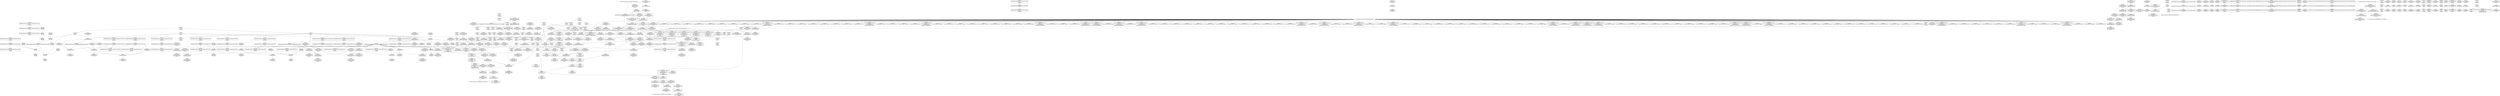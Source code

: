 digraph {
	CE0x562f2c0 [shape=record,shape=Mrecord,label="{CE0x562f2c0|i64*_getelementptr_inbounds_(_2_x_i64_,_2_x_i64_*___llvm_gcov_ctr131,_i64_0,_i64_1)|*Constant*}"]
	CE0x56a1c40 [shape=record,shape=Mrecord,label="{CE0x56a1c40|superblock_has_perm:cred|Function::superblock_has_perm&Arg::cred::}"]
	CE0x560c640 [shape=record,shape=Mrecord,label="{CE0x560c640|selinux_sb_statfs:land.lhs.true2|*SummSource*}"]
	CE0x56343a0 [shape=record,shape=Mrecord,label="{CE0x56343a0|i64_0|*Constant*}"]
	CE0x5617d70 [shape=record,shape=Mrecord,label="{CE0x5617d70|i64*_getelementptr_inbounds_(_11_x_i64_,_11_x_i64_*___llvm_gcov_ctr202,_i64_0,_i64_9)|*Constant*|*SummSource*}"]
	CE0x5658580 [shape=record,shape=Mrecord,label="{CE0x5658580|232:_%struct.super_block*,_:_CRE_224,232_|*MultipleSource*|security/selinux/hooks.c,2629|Function::selinux_sb_statfs&Arg::dentry::}"]
	CE0x562eeb0 [shape=record,shape=Mrecord,label="{CE0x562eeb0|i64_3|*Constant*|*SummSink*}"]
	CE0x5660f50 [shape=record,shape=Mrecord,label="{CE0x5660f50|i32_12|*Constant*|*SummSource*}"]
	CE0x56353f0 [shape=record,shape=Mrecord,label="{CE0x56353f0|superblock_has_perm:tmp|*SummSink*}"]
	CE0x5645450 [shape=record,shape=Mrecord,label="{CE0x5645450|0:_i32,_4:_i32,_8:_i32,_12:_i32,_:_CMRE_0,4_|*MultipleSource*|security/selinux/hooks.c,196|security/selinux/hooks.c,197|*LoadInst*|security/selinux/hooks.c,196}"]
	CE0x56362b0 [shape=record,shape=Mrecord,label="{CE0x56362b0|i8*_getelementptr_inbounds_(_45_x_i8_,_45_x_i8_*_.str12,_i32_0,_i32_0)|*Constant*|*SummSink*}"]
	CE0x5617370 [shape=record,shape=Mrecord,label="{CE0x5617370|i32_16|*Constant*|*SummSource*}"]
	CE0x5645f20 [shape=record,shape=Mrecord,label="{CE0x5645f20|0:_i32,_4:_i32,_8:_i32,_12:_i32,_:_CMRE_20,24_|*MultipleSource*|security/selinux/hooks.c,196|security/selinux/hooks.c,197|*LoadInst*|security/selinux/hooks.c,196}"]
	CE0x5650c20 [shape=record,shape=Mrecord,label="{CE0x5650c20|232:_%struct.super_block*,_:_CRE_91,92_}"]
	CE0x565a920 [shape=record,shape=Mrecord,label="{CE0x565a920|232:_%struct.super_block*,_:_CRE_318,319_}"]
	CE0x5657e00 [shape=record,shape=Mrecord,label="{CE0x5657e00|232:_%struct.super_block*,_:_CRE_219,220_}"]
	CE0x5628400 [shape=record,shape=Mrecord,label="{CE0x5628400|superblock_has_perm:call|security/selinux/hooks.c,1863|*SummSink*}"]
	CE0x5646990 [shape=record,shape=Mrecord,label="{CE0x5646990|cred_sid:tmp1|*SummSource*}"]
	CE0x5645c30 [shape=record,shape=Mrecord,label="{CE0x5645c30|0:_i32,_4:_i32,_8:_i32,_12:_i32,_:_CMRE_12,16_|*MultipleSource*|security/selinux/hooks.c,196|security/selinux/hooks.c,197|*LoadInst*|security/selinux/hooks.c,196}"]
	CE0x5600730 [shape=record,shape=Mrecord,label="{CE0x5600730|_call_void_mcount()_#3|*SummSource*}"]
	CE0x5656780 [shape=record,shape=Mrecord,label="{CE0x5656780|232:_%struct.super_block*,_:_CRE_201,202_}"]
	CE0x55fce10 [shape=record,shape=Mrecord,label="{CE0x55fce10|selinux_sb_statfs:tobool1|security/selinux/hooks.c,2625|*SummSource*}"]
	CE0x565aba0 [shape=record,shape=Mrecord,label="{CE0x565aba0|selinux_sb_statfs:tmp22|*LoadInst*|security/selinux/hooks.c,2629}"]
	CE0x562ace0 [shape=record,shape=Mrecord,label="{CE0x562ace0|cred_sid:security|security/selinux/hooks.c,196}"]
	CE0x56a0440 [shape=record,shape=Mrecord,label="{CE0x56a0440|selinux_sb_statfs:d_sb7|security/selinux/hooks.c,2630}"]
	CE0x5657a40 [shape=record,shape=Mrecord,label="{CE0x5657a40|232:_%struct.super_block*,_:_CRE_216,217_}"]
	CE0x55f9e40 [shape=record,shape=Mrecord,label="{CE0x55f9e40|232:_%struct.super_block*,_:_CRE_153,154_}"]
	CE0x564f470 [shape=record,shape=Mrecord,label="{CE0x564f470|232:_%struct.super_block*,_:_CRE_8,12_|*MultipleSource*|security/selinux/hooks.c,2629|Function::selinux_sb_statfs&Arg::dentry::}"]
	CE0x55f9d00 [shape=record,shape=Mrecord,label="{CE0x55f9d00|232:_%struct.super_block*,_:_CRE_152,153_}"]
	CE0x5653580 [shape=record,shape=Mrecord,label="{CE0x5653580|232:_%struct.super_block*,_:_CRE_161,162_}"]
	CE0x56577c0 [shape=record,shape=Mrecord,label="{CE0x56577c0|232:_%struct.super_block*,_:_CRE_214,215_}"]
	CE0x56a29e0 [shape=record,shape=Mrecord,label="{CE0x56a29e0|_ret_i32_%call2,_!dbg_!27722|security/selinux/hooks.c,1866}"]
	CE0x5658fb0 [shape=record,shape=Mrecord,label="{CE0x5658fb0|232:_%struct.super_block*,_:_CRE_272,280_|*MultipleSource*|security/selinux/hooks.c,2629|Function::selinux_sb_statfs&Arg::dentry::}"]
	CE0x56047e0 [shape=record,shape=Mrecord,label="{CE0x56047e0|superblock_has_perm:tmp4|*LoadInst*|security/selinux/hooks.c,1865|*SummSource*}"]
	CE0x5600c80 [shape=record,shape=Mrecord,label="{CE0x5600c80|selinux_sb_statfs:call|security/selinux/hooks.c,2625|*SummSink*}"]
	CE0x55fdbf0 [shape=record,shape=Mrecord,label="{CE0x55fdbf0|selinux_sb_statfs:if.then|*SummSink*}"]
	CE0x568bbe0 [shape=record,shape=Mrecord,label="{CE0x568bbe0|GLOBAL:current_task|Global_var:current_task|*SummSink*}"]
	CE0x568a4f0 [shape=record,shape=Mrecord,label="{CE0x568a4f0|avc_has_perm:auditdata|Function::avc_has_perm&Arg::auditdata::|*SummSource*}"]
	"CONST[source:0(mediator),value:2(dynamic)][purpose:{object}][SnkIdx:2]"
	CE0x561b2f0 [shape=record,shape=Mrecord,label="{CE0x561b2f0|get_current:tmp3|*SummSink*}"]
	CE0x562f6d0 [shape=record,shape=Mrecord,label="{CE0x562f6d0|selinux_sb_statfs:tmp4|security/selinux/hooks.c,2625|*SummSource*}"]
	CE0x5646010 [shape=record,shape=Mrecord,label="{CE0x5646010|cred_sid:tmp6|security/selinux/hooks.c,197}"]
	CE0x56ad490 [shape=record,shape=Mrecord,label="{CE0x56ad490|%struct.task_struct*_(%struct.task_struct**)*_asm_movq_%gs:$_1:P_,$0_,_r,im,_dirflag_,_fpsr_,_flags_|*SummSink*}"]
	CE0x5656f00 [shape=record,shape=Mrecord,label="{CE0x5656f00|232:_%struct.super_block*,_:_CRE_207,208_}"]
	CE0x5627f10 [shape=record,shape=Mrecord,label="{CE0x5627f10|_call_void_mcount()_#3|*SummSink*}"]
	CE0x5604220 [shape=record,shape=Mrecord,label="{CE0x5604220|selinux_sb_statfs:tmp9|security/selinux/hooks.c,2625|*SummSource*}"]
	CE0x561bb30 [shape=record,shape=Mrecord,label="{CE0x561bb30|superblock_has_perm:bb|*SummSink*}"]
	CE0x56104d0 [shape=record,shape=Mrecord,label="{CE0x56104d0|selinux_sb_statfs:tmp7|security/selinux/hooks.c,2625}"]
	CE0x5689540 [shape=record,shape=Mrecord,label="{CE0x5689540|superblock_has_perm:call2|security/selinux/hooks.c,1866}"]
	CE0x5650840 [shape=record,shape=Mrecord,label="{CE0x5650840|232:_%struct.super_block*,_:_CRE_89,90_}"]
	CE0x564a0e0 [shape=record,shape=Mrecord,label="{CE0x564a0e0|COLLAPSED:_GCMRE_current_task_external_global_%struct.task_struct*:_elem_0::|security/selinux/hooks.c,2625}"]
	CE0x5617450 [shape=record,shape=Mrecord,label="{CE0x5617450|superblock_has_perm:s_security|security/selinux/hooks.c,1865}"]
	CE0x564ea30 [shape=record,shape=Mrecord,label="{CE0x564ea30|selinux_sb_statfs:d_sb|security/selinux/hooks.c,2629|*SummSink*}"]
	CE0x5651270 [shape=record,shape=Mrecord,label="{CE0x5651270|232:_%struct.super_block*,_:_CRE_144,145_}"]
	CE0x5656140 [shape=record,shape=Mrecord,label="{CE0x5656140|232:_%struct.super_block*,_:_CRE_196,197_}"]
	CE0x5688c60 [shape=record,shape=Mrecord,label="{CE0x5688c60|_ret_i32_%call2,_!dbg_!27722|security/selinux/hooks.c,1866|*SummSource*}"]
	CE0x5611450 [shape=record,shape=Mrecord,label="{CE0x5611450|selinux_sb_statfs:tmp14|security/selinux/hooks.c,2625|*SummSink*}"]
	CE0x5618890 [shape=record,shape=Mrecord,label="{CE0x5618890|selinux_sb_statfs:tmp18|security/selinux/hooks.c,2625|*SummSource*}"]
	CE0x56a1e20 [shape=record,shape=Mrecord,label="{CE0x56a1e20|superblock_has_perm:cred|Function::superblock_has_perm&Arg::cred::|*SummSink*}"]
	CE0x569f940 [shape=record,shape=Mrecord,label="{CE0x569f940|get_current:tmp|*SummSink*}"]
	CE0x5653440 [shape=record,shape=Mrecord,label="{CE0x5653440|232:_%struct.super_block*,_:_CRE_160,161_}"]
	CE0x562ca80 [shape=record,shape=Mrecord,label="{CE0x562ca80|superblock_has_perm:tmp2|*SummSink*}"]
	CE0x568a640 [shape=record,shape=Mrecord,label="{CE0x568a640|avc_has_perm:auditdata|Function::avc_has_perm&Arg::auditdata::|*SummSink*}"]
	CE0x5654200 [shape=record,shape=Mrecord,label="{CE0x5654200|232:_%struct.super_block*,_:_CRE_171,172_}"]
	CE0x568feb0 [shape=record,shape=Mrecord,label="{CE0x568feb0|_ret_i32_%call2,_!dbg_!27722|security/selinux/hooks.c,1866|*SummSink*}"]
	CE0x5603c20 [shape=record,shape=Mrecord,label="{CE0x5603c20|GLOBAL:__llvm_gcov_ctr202|Global_var:__llvm_gcov_ctr202|*SummSink*}"]
	CE0x560def0 [shape=record,shape=Mrecord,label="{CE0x560def0|selinux_sb_statfs:tmp6|security/selinux/hooks.c,2625|*SummSink*}"]
	CE0x562ac00 [shape=record,shape=Mrecord,label="{CE0x562ac00|i32_22|*Constant*|*SummSource*}"]
	CE0x5649f80 [shape=record,shape=Mrecord,label="{CE0x5649f80|i32_78|*Constant*|*SummSource*}"]
	CE0x5657cc0 [shape=record,shape=Mrecord,label="{CE0x5657cc0|232:_%struct.super_block*,_:_CRE_218,219_}"]
	CE0x56365e0 [shape=record,shape=Mrecord,label="{CE0x56365e0|GLOBAL:__llvm_gcov_ctr202|Global_var:__llvm_gcov_ctr202|*SummSource*}"]
	CE0x562b470 [shape=record,shape=Mrecord,label="{CE0x562b470|cred_sid:tmp5|security/selinux/hooks.c,196}"]
	CE0x562ff60 [shape=record,shape=Mrecord,label="{CE0x562ff60|i64_2|*Constant*}"]
	CE0x56492f0 [shape=record,shape=Mrecord,label="{CE0x56492f0|get_current:entry}"]
	CE0x562cd10 [shape=record,shape=Mrecord,label="{CE0x562cd10|superblock_has_perm:tmp3}"]
	CE0x569f9b0 [shape=record,shape=Mrecord,label="{CE0x569f9b0|i64_1|*Constant*}"]
	CE0x5689bd0 [shape=record,shape=Mrecord,label="{CE0x5689bd0|avc_has_perm:entry|*SummSource*}"]
	CE0x62c00d0 [shape=record,shape=Mrecord,label="{CE0x62c00d0|i32_0|*Constant*}"]
	CE0x56586c0 [shape=record,shape=Mrecord,label="{CE0x56586c0|232:_%struct.super_block*,_:_CRE_232,240_|*MultipleSource*|security/selinux/hooks.c,2629|Function::selinux_sb_statfs&Arg::dentry::}"]
	CE0x56ad3f0 [shape=record,shape=Mrecord,label="{CE0x56ad3f0|get_current:tmp4|./arch/x86/include/asm/current.h,14|*SummSink*}"]
	CE0x56461f0 [shape=record,shape=Mrecord,label="{CE0x56461f0|cred_sid:tmp6|security/selinux/hooks.c,197|*SummSink*}"]
	CE0x560efc0 [shape=record,shape=Mrecord,label="{CE0x560efc0|i64*_getelementptr_inbounds_(_11_x_i64_,_11_x_i64_*___llvm_gcov_ctr202,_i64_0,_i64_6)|*Constant*|*SummSink*}"]
	CE0x5688f00 [shape=record,shape=Mrecord,label="{CE0x5688f00|i16_5|*Constant*}"]
	CE0x56303e0 [shape=record,shape=Mrecord,label="{CE0x56303e0|superblock_has_perm:tmp1|*SummSink*}"]
	CE0x5688a70 [shape=record,shape=Mrecord,label="{CE0x5688a70|selinux_sb_statfs:u|security/selinux/hooks.c,2629|*SummSource*}"]
	CE0x5688880 [shape=record,shape=Mrecord,label="{CE0x5688880|selinux_sb_statfs:tmp23|security/selinux/hooks.c,2629|*SummSource*}"]
	CE0x561b9e0 [shape=record,shape=Mrecord,label="{CE0x561b9e0|superblock_has_perm:bb}"]
	CE0x5653e40 [shape=record,shape=Mrecord,label="{CE0x5653e40|232:_%struct.super_block*,_:_CRE_168,169_}"]
	CE0x56158b0 [shape=record,shape=Mrecord,label="{CE0x56158b0|GLOBAL:lockdep_rcu_suspicious|*Constant*|*SummSink*}"]
	CE0x5617190 [shape=record,shape=Mrecord,label="{CE0x5617190|i32_16|*Constant*}"]
	CE0x5613560 [shape=record,shape=Mrecord,label="{CE0x5613560|i8*_getelementptr_inbounds_(_25_x_i8_,_25_x_i8_*_.str3,_i32_0,_i32_0)|*Constant*|*SummSource*}"]
	CE0x5648690 [shape=record,shape=Mrecord,label="{CE0x5648690|_call_void_mcount()_#3}"]
	CE0x5654ac0 [shape=record,shape=Mrecord,label="{CE0x5654ac0|232:_%struct.super_block*,_:_CRE_178,179_}"]
	CE0x5614f10 [shape=record,shape=Mrecord,label="{CE0x5614f10|_call_void_lockdep_rcu_suspicious(i8*_getelementptr_inbounds_(_25_x_i8_,_25_x_i8_*_.str3,_i32_0,_i32_0),_i32_2625,_i8*_getelementptr_inbounds_(_45_x_i8_,_45_x_i8_*_.str12,_i32_0,_i32_0))_#10,_!dbg_!27728|security/selinux/hooks.c,2625|*SummSource*}"]
	CE0x5612d20 [shape=record,shape=Mrecord,label="{CE0x5612d20|selinux_sb_statfs:tmp11|security/selinux/hooks.c,2625|*SummSource*}"]
	CE0x5618820 [shape=record,shape=Mrecord,label="{CE0x5618820|selinux_sb_statfs:tmp18|security/selinux/hooks.c,2625}"]
	CE0x561cab0 [shape=record,shape=Mrecord,label="{CE0x561cab0|selinux_sb_statfs:tmp|*SummSource*}"]
	CE0x569c7d0 [shape=record,shape=Mrecord,label="{CE0x569c7d0|_ret_i32_%tmp6,_!dbg_!27716|security/selinux/hooks.c,197|*SummSink*}"]
	CE0x5661430 [shape=record,shape=Mrecord,label="{CE0x5661430|selinux_sb_statfs:s_root|security/selinux/hooks.c,2629|*SummSource*}"]
	CE0x562a990 [shape=record,shape=Mrecord,label="{CE0x562a990|i32_22|*Constant*}"]
	CE0x5600400 [shape=record,shape=Mrecord,label="{CE0x5600400|selinux_sb_statfs:tmp3|*SummSource*}"]
	CE0x5606250 [shape=record,shape=Mrecord,label="{CE0x5606250|i64*_getelementptr_inbounds_(_11_x_i64_,_11_x_i64_*___llvm_gcov_ctr202,_i64_0,_i64_8)|*Constant*}"]
	CE0x55f9a80 [shape=record,shape=Mrecord,label="{CE0x55f9a80|232:_%struct.super_block*,_:_CRE_150,151_}"]
	CE0x62bffe0 [shape=record,shape=Mrecord,label="{CE0x62bffe0|_call_void_mcount()_#3|*SummSink*}"]
	CE0x56468b0 [shape=record,shape=Mrecord,label="{CE0x56468b0|i64_1|*Constant*}"]
	CE0x561c980 [shape=record,shape=Mrecord,label="{CE0x561c980|get_current:tmp2|*SummSink*}"]
	CE0x5651a00 [shape=record,shape=Mrecord,label="{CE0x5651a00|232:_%struct.super_block*,_:_CRE_146,147_}"]
	CE0x5628020 [shape=record,shape=Mrecord,label="{CE0x5628020|GLOBAL:cred_sid|*Constant*}"]
	CE0x560ae40 [shape=record,shape=Mrecord,label="{CE0x560ae40|selinux_sb_statfs:tmp2|*SummSource*}"]
	CE0x5649ab0 [shape=record,shape=Mrecord,label="{CE0x5649ab0|_ret_%struct.task_struct*_%tmp4,_!dbg_!27714|./arch/x86/include/asm/current.h,14|*SummSink*}"]
	CE0x5630cb0 [shape=record,shape=Mrecord,label="{CE0x5630cb0|cred_sid:tmp}"]
	CE0x56a0200 [shape=record,shape=Mrecord,label="{CE0x56a0200|selinux_sb_statfs:dentry6|security/selinux/hooks.c,2629|*SummSink*}"]
	CE0x560d880 [shape=record,shape=Mrecord,label="{CE0x560d880|i64_4|*Constant*|*SummSink*}"]
	CE0x562a270 [shape=record,shape=Mrecord,label="{CE0x562a270|_call_void_mcount()_#3}"]
	CE0x569c900 [shape=record,shape=Mrecord,label="{CE0x569c900|i32_16|*Constant*|*SummSink*}"]
	CE0x5609a60 [shape=record,shape=Mrecord,label="{CE0x5609a60|selinux_sb_statfs:tmp2|*SummSink*}"]
	CE0x5649800 [shape=record,shape=Mrecord,label="{CE0x5649800|_ret_%struct.task_struct*_%tmp4,_!dbg_!27714|./arch/x86/include/asm/current.h,14|*SummSource*}"]
	CE0x562b340 [shape=record,shape=Mrecord,label="{CE0x562b340|cred_sid:tmp4|*LoadInst*|security/selinux/hooks.c,196|*SummSource*}"]
	CE0x5654980 [shape=record,shape=Mrecord,label="{CE0x5654980|232:_%struct.super_block*,_:_CRE_177,178_}"]
	CE0x5650270 [shape=record,shape=Mrecord,label="{CE0x5650270|232:_%struct.super_block*,_:_CRE_64,72_|*MultipleSource*|security/selinux/hooks.c,2629|Function::selinux_sb_statfs&Arg::dentry::}"]
	CE0x56ae530 [shape=record,shape=Mrecord,label="{CE0x56ae530|i32_(i32,_i32,_i16,_i32,_%struct.common_audit_data*)*_bitcast_(i32_(i32,_i32,_i16,_i32,_%struct.common_audit_data.495*)*_avc_has_perm_to_i32_(i32,_i32,_i16,_i32,_%struct.common_audit_data*)*)|*Constant*}"]
	CE0x56554c0 [shape=record,shape=Mrecord,label="{CE0x56554c0|232:_%struct.super_block*,_:_CRE_186,187_}"]
	CE0x569fa70 [shape=record,shape=Mrecord,label="{CE0x569fa70|i64*_getelementptr_inbounds_(_2_x_i64_,_2_x_i64_*___llvm_gcov_ctr98,_i64_0,_i64_0)|*Constant*|*SummSink*}"]
	CE0x56a1a40 [shape=record,shape=Mrecord,label="{CE0x56a1a40|i32_8|*Constant*}"]
	CE0x5689950 [shape=record,shape=Mrecord,label="{CE0x5689950|i32_(i32,_i32,_i16,_i32,_%struct.common_audit_data*)*_bitcast_(i32_(i32,_i32,_i16,_i32,_%struct.common_audit_data.495*)*_avc_has_perm_to_i32_(i32,_i32,_i16,_i32,_%struct.common_audit_data*)*)|*Constant*|*SummSink*}"]
	CE0x562efc0 [shape=record,shape=Mrecord,label="{CE0x562efc0|selinux_sb_statfs:tmp4|security/selinux/hooks.c,2625|*SummSink*}"]
	CE0x5612e50 [shape=record,shape=Mrecord,label="{CE0x5612e50|selinux_sb_statfs:tmp11|security/selinux/hooks.c,2625|*SummSink*}"]
	CE0x55fb690 [shape=record,shape=Mrecord,label="{CE0x55fb690|selinux_sb_statfs:tmp1}"]
	CE0x55ff140 [shape=record,shape=Mrecord,label="{CE0x55ff140|selinux_sb_statfs:do.body}"]
	CE0x56106b0 [shape=record,shape=Mrecord,label="{CE0x56106b0|selinux_sb_statfs:tmp7|security/selinux/hooks.c,2625|*SummSource*}"]
	CE0x56abda0 [shape=record,shape=Mrecord,label="{CE0x56abda0|cred_sid:cred|Function::cred_sid&Arg::cred::|*SummSource*}"]
	CE0x568a480 [shape=record,shape=Mrecord,label="{CE0x568a480|avc_has_perm:auditdata|Function::avc_has_perm&Arg::auditdata::}"]
	CE0x5658440 [shape=record,shape=Mrecord,label="{CE0x5658440|232:_%struct.super_block*,_:_CRE_304,305_}"]
	CE0x568ebd0 [shape=record,shape=Mrecord,label="{CE0x568ebd0|_ret_i32_%call8,_!dbg_!27749|security/selinux/hooks.c,2630|*SummSource*}"]
	CE0x5654c00 [shape=record,shape=Mrecord,label="{CE0x5654c00|232:_%struct.super_block*,_:_CRE_179,180_}"]
	CE0x56a03d0 [shape=record,shape=Mrecord,label="{CE0x56a03d0|selinux_sb_statfs:tmp24|*LoadInst*|security/selinux/hooks.c,2630}"]
	CE0x5634c30 [shape=record,shape=Mrecord,label="{CE0x5634c30|i64*_getelementptr_inbounds_(_2_x_i64_,_2_x_i64_*___llvm_gcov_ctr151,_i64_0,_i64_0)|*Constant*|*SummSink*}"]
	CE0x5690240 [shape=record,shape=Mrecord,label="{CE0x5690240|_ret_i32_%call8,_!dbg_!27749|security/selinux/hooks.c,2630}"]
	CE0x56a2830 [shape=record,shape=Mrecord,label="{CE0x56a2830|superblock_has_perm:perms|Function::superblock_has_perm&Arg::perms::}"]
	CE0x560b8b0 [shape=record,shape=Mrecord,label="{CE0x560b8b0|selinux_sb_statfs:tmp8|security/selinux/hooks.c,2625|*SummSink*}"]
	CE0x5688db0 [shape=record,shape=Mrecord,label="{CE0x5688db0|avc_has_perm:tsid|Function::avc_has_perm&Arg::tsid::|*SummSink*}"]
	"CONST[source:0(mediator),value:2(dynamic)][purpose:{object}][SnkIdx:1]"
	CE0x568eea0 [shape=record,shape=Mrecord,label="{CE0x568eea0|get_current:bb}"]
	CE0x5657b80 [shape=record,shape=Mrecord,label="{CE0x5657b80|232:_%struct.super_block*,_:_CRE_217,218_}"]
	CE0x56148b0 [shape=record,shape=Mrecord,label="{CE0x56148b0|_call_void_lockdep_rcu_suspicious(i8*_getelementptr_inbounds_(_25_x_i8_,_25_x_i8_*_.str3,_i32_0,_i32_0),_i32_2625,_i8*_getelementptr_inbounds_(_45_x_i8_,_45_x_i8_*_.str12,_i32_0,_i32_0))_#10,_!dbg_!27728|security/selinux/hooks.c,2625}"]
	CE0x5617550 [shape=record,shape=Mrecord,label="{CE0x5617550|superblock_has_perm:s_security|security/selinux/hooks.c,1865|*SummSource*}"]
	CE0x568f130 [shape=record,shape=Mrecord,label="{CE0x568f130|get_current:bb|*SummSink*}"]
	CE0x568e250 [shape=record,shape=Mrecord,label="{CE0x568e250|GLOBAL:current_task|Global_var:current_task|*SummSource*}"]
	CE0x56a1d10 [shape=record,shape=Mrecord,label="{CE0x56a1d10|superblock_has_perm:cred|Function::superblock_has_perm&Arg::cred::|*SummSource*}"]
	CE0x5656280 [shape=record,shape=Mrecord,label="{CE0x5656280|232:_%struct.super_block*,_:_CRE_197,198_}"]
	CE0x560e400 [shape=record,shape=Mrecord,label="{CE0x560e400|selinux_sb_statfs:ad|security/selinux/hooks.c, 2626}"]
	CE0x5650ff0 [shape=record,shape=Mrecord,label="{CE0x5650ff0|232:_%struct.super_block*,_:_CRE_94,95_}"]
	CE0x5655740 [shape=record,shape=Mrecord,label="{CE0x5655740|232:_%struct.super_block*,_:_CRE_188,189_}"]
	"CONST[source:1(input),value:2(dynamic)][purpose:{object}][SrcIdx:2]"
	CE0x5692370 [shape=record,shape=Mrecord,label="{CE0x5692370|get_current:tmp|*SummSource*}"]
	CE0x56545c0 [shape=record,shape=Mrecord,label="{CE0x56545c0|232:_%struct.super_block*,_:_CRE_174,175_}"]
	CE0x564fa40 [shape=record,shape=Mrecord,label="{CE0x564fa40|232:_%struct.super_block*,_:_CRE_24,40_|*MultipleSource*|security/selinux/hooks.c,2629|Function::selinux_sb_statfs&Arg::dentry::}"]
	CE0x565a1a0 [shape=record,shape=Mrecord,label="{CE0x565a1a0|232:_%struct.super_block*,_:_CRE_312,313_}"]
	CE0x560e1f0 [shape=record,shape=Mrecord,label="{CE0x560e1f0|selinux_sb_statfs:land.lhs.true2}"]
	CE0x5614740 [shape=record,shape=Mrecord,label="{CE0x5614740|i8*_getelementptr_inbounds_(_25_x_i8_,_25_x_i8_*_.str3,_i32_0,_i32_0)|*Constant*}"]
	CE0x56a24a0 [shape=record,shape=Mrecord,label="{CE0x56a24a0|i32_8|*Constant*|*SummSource*}"]
	CE0x564ebf0 [shape=record,shape=Mrecord,label="{CE0x564ebf0|i32_9|*Constant*|*SummSource*}"]
	CE0x5629d30 [shape=record,shape=Mrecord,label="{CE0x5629d30|cred_sid:tmp2|*SummSource*}"]
	CE0x5604110 [shape=record,shape=Mrecord,label="{CE0x5604110|selinux_sb_statfs:tmp9|security/selinux/hooks.c,2625}"]
	CE0x56485f0 [shape=record,shape=Mrecord,label="{CE0x56485f0|superblock_has_perm:tmp3|*SummSink*}"]
	CE0x565ae20 [shape=record,shape=Mrecord,label="{CE0x565ae20|selinux_sb_statfs:tmp22|*LoadInst*|security/selinux/hooks.c,2629|*SummSink*}"]
	CE0x5655600 [shape=record,shape=Mrecord,label="{CE0x5655600|232:_%struct.super_block*,_:_CRE_187,188_}"]
	CE0x560e0e0 [shape=record,shape=Mrecord,label="{CE0x560e0e0|selinux_sb_statfs:do.body|*SummSource*}"]
	CE0x5629fc0 [shape=record,shape=Mrecord,label="{CE0x5629fc0|cred_sid:tmp3}"]
	CE0x560c1d0 [shape=record,shape=Mrecord,label="{CE0x560c1d0|i64_1|*Constant*|*SummSource*}"]
	CE0x5618600 [shape=record,shape=Mrecord,label="{CE0x5618600|selinux_sb_statfs:tmp17|security/selinux/hooks.c,2625|*SummSink*}"]
	CE0x562ca10 [shape=record,shape=Mrecord,label="{CE0x562ca10|superblock_has_perm:tmp2|*SummSource*}"]
	CE0x5656500 [shape=record,shape=Mrecord,label="{CE0x5656500|232:_%struct.super_block*,_:_CRE_199,200_}"]
	CE0x5645850 [shape=record,shape=Mrecord,label="{CE0x5645850|0:_i32,_4:_i32,_8:_i32,_12:_i32,_:_CMRE_8,12_|*MultipleSource*|security/selinux/hooks.c,196|security/selinux/hooks.c,197|*LoadInst*|security/selinux/hooks.c,196}"]
	CE0x5644b90 [shape=record,shape=Mrecord,label="{CE0x5644b90|cred_sid:tmp5|security/selinux/hooks.c,196|*SummSource*}"]
	CE0x568c1e0 [shape=record,shape=Mrecord,label="{CE0x568c1e0|superblock_has_perm:ad|Function::superblock_has_perm&Arg::ad::|*SummSource*}"]
	CE0x5655c40 [shape=record,shape=Mrecord,label="{CE0x5655c40|232:_%struct.super_block*,_:_CRE_192,193_}"]
	CE0x562ac70 [shape=record,shape=Mrecord,label="{CE0x562ac70|COLLAPSED:_CMRE:_elem_0::|security/selinux/hooks.c,196}"]
	CE0x560e150 [shape=record,shape=Mrecord,label="{CE0x560e150|selinux_sb_statfs:do.body|*SummSink*}"]
	CE0x5606ba0 [shape=record,shape=Mrecord,label="{CE0x5606ba0|selinux_sb_statfs:tmp1|*SummSink*}"]
	CE0x5650080 [shape=record,shape=Mrecord,label="{CE0x5650080|232:_%struct.super_block*,_:_CRE_56,64_|*MultipleSource*|security/selinux/hooks.c,2629|Function::selinux_sb_statfs&Arg::dentry::}"]
	CE0x561d8e0 [shape=record,shape=Mrecord,label="{CE0x561d8e0|selinux_sb_statfs:ad|security/selinux/hooks.c, 2626|*SummSink*}"]
	CE0x561b390 [shape=record,shape=Mrecord,label="{CE0x561b390|_call_void_mcount()_#3}"]
	CE0x5646100 [shape=record,shape=Mrecord,label="{CE0x5646100|cred_sid:tmp6|security/selinux/hooks.c,197|*SummSource*}"]
	CE0x56568c0 [shape=record,shape=Mrecord,label="{CE0x56568c0|232:_%struct.super_block*,_:_CRE_202,203_}"]
	CE0x560f5e0 [shape=record,shape=Mrecord,label="{CE0x560f5e0|selinux_sb_statfs:tmp13|security/selinux/hooks.c,2625}"]
	CE0x560eb80 [shape=record,shape=Mrecord,label="{CE0x560eb80|get_current:tmp1|*SummSink*}"]
	CE0x56334e0 [shape=record,shape=Mrecord,label="{CE0x56334e0|selinux_sb_statfs:tmp19|security/selinux/hooks.c,2625|*SummSink*}"]
	CE0x5653080 [shape=record,shape=Mrecord,label="{CE0x5653080|232:_%struct.super_block*,_:_CRE_157,158_}"]
	CE0x5630210 [shape=record,shape=Mrecord,label="{CE0x5630210|i64*_getelementptr_inbounds_(_11_x_i64_,_11_x_i64_*___llvm_gcov_ctr202,_i64_0,_i64_1)|*Constant*|*SummSource*}"]
	CE0x5609580 [shape=record,shape=Mrecord,label="{CE0x5609580|selinux_sb_statfs:call|security/selinux/hooks.c,2625|*SummSource*}"]
	CE0x5634a70 [shape=record,shape=Mrecord,label="{CE0x5634a70|i64*_getelementptr_inbounds_(_2_x_i64_,_2_x_i64_*___llvm_gcov_ctr151,_i64_0,_i64_0)|*Constant*|*SummSource*}"]
	CE0x5645e30 [shape=record,shape=Mrecord,label="{CE0x5645e30|0:_i32,_4:_i32,_8:_i32,_12:_i32,_:_CMRE_16,20_|*MultipleSource*|security/selinux/hooks.c,196|security/selinux/hooks.c,197|*LoadInst*|security/selinux/hooks.c,196}"]
	CE0x562de70 [shape=record,shape=Mrecord,label="{CE0x562de70|cred_sid:bb|*SummSink*}"]
	CE0x564e8e0 [shape=record,shape=Mrecord,label="{CE0x564e8e0|selinux_sb_statfs:dentry|Function::selinux_sb_statfs&Arg::dentry::|*SummSink*}"]
	CE0x560c430 [shape=record,shape=Mrecord,label="{CE0x560c430|i32_1|*Constant*}"]
	CE0x5649f10 [shape=record,shape=Mrecord,label="{CE0x5649f10|i32_78|*Constant*|*SummSink*}"]
	CE0x5656000 [shape=record,shape=Mrecord,label="{CE0x5656000|232:_%struct.super_block*,_:_CRE_195,196_}"]
	CE0x56173e0 [shape=record,shape=Mrecord,label="{CE0x56173e0|superblock_has_perm:tmp4|*LoadInst*|security/selinux/hooks.c,1865}"]
	CE0x5653d00 [shape=record,shape=Mrecord,label="{CE0x5653d00|232:_%struct.super_block*,_:_CRE_167,168_}"]
	CE0x5633d30 [shape=record,shape=Mrecord,label="{CE0x5633d30|selinux_sb_statfs:call3|security/selinux/hooks.c,2625|*SummSink*}"]
	CE0x561c490 [shape=record,shape=Mrecord,label="{CE0x561c490|get_current:tmp4|./arch/x86/include/asm/current.h,14}"]
	CE0x5633b00 [shape=record,shape=Mrecord,label="{CE0x5633b00|selinux_sb_statfs:tmp20|security/selinux/hooks.c,2625|*SummSink*}"]
	CE0x5618370 [shape=record,shape=Mrecord,label="{CE0x5618370|selinux_sb_statfs:tmp17|security/selinux/hooks.c,2625|*SummSource*}"]
	CE0x5604560 [shape=record,shape=Mrecord,label="{CE0x5604560|selinux_sb_statfs:tmp10|security/selinux/hooks.c,2625}"]
	CE0x56ae600 [shape=record,shape=Mrecord,label="{CE0x56ae600|superblock_has_perm:tmp6|security/selinux/hooks.c,1866}"]
	CE0x564b1e0 [shape=record,shape=Mrecord,label="{CE0x564b1e0|selinux_sb_statfs:type|security/selinux/hooks.c,2628|*SummSink*}"]
	CE0x564eb80 [shape=record,shape=Mrecord,label="{CE0x564eb80|i32_9|*Constant*}"]
	CE0x56a1810 [shape=record,shape=Mrecord,label="{CE0x56a1810|superblock_has_perm:entry|*SummSource*}"]
	CE0x5656640 [shape=record,shape=Mrecord,label="{CE0x5656640|232:_%struct.super_block*,_:_CRE_200,201_}"]
	CE0x4eaefe0 [shape=record,shape=Mrecord,label="{CE0x4eaefe0|selinux_sb_statfs:if.end|*SummSink*}"]
	CE0x565a7e0 [shape=record,shape=Mrecord,label="{CE0x565a7e0|232:_%struct.super_block*,_:_CRE_317,318_}"]
	CE0x56115c0 [shape=record,shape=Mrecord,label="{CE0x56115c0|i1_true|*Constant*|*SummSource*}"]
	CE0x5611090 [shape=record,shape=Mrecord,label="{CE0x5611090|selinux_sb_statfs:tmp13|security/selinux/hooks.c,2625|*SummSink*}"]
	CE0x560d2b0 [shape=record,shape=Mrecord,label="{CE0x560d2b0|i64_5|*Constant*|*SummSink*}"]
	CE0x5633350 [shape=record,shape=Mrecord,label="{CE0x5633350|i64*_getelementptr_inbounds_(_11_x_i64_,_11_x_i64_*___llvm_gcov_ctr202,_i64_0,_i64_10)|*Constant*|*SummSource*}"]
	CE0x5617f00 [shape=record,shape=Mrecord,label="{CE0x5617f00|i64*_getelementptr_inbounds_(_11_x_i64_,_11_x_i64_*___llvm_gcov_ctr202,_i64_0,_i64_9)|*Constant*|*SummSink*}"]
	CE0x5689ff0 [shape=record,shape=Mrecord,label="{CE0x5689ff0|avc_has_perm:requested|Function::avc_has_perm&Arg::requested::}"]
	CE0x56563c0 [shape=record,shape=Mrecord,label="{CE0x56563c0|232:_%struct.super_block*,_:_CRE_198,199_}"]
	CE0x5661190 [shape=record,shape=Mrecord,label="{CE0x5661190|selinux_sb_statfs:s_root|security/selinux/hooks.c,2629|*SummSink*}"]
	CE0x5618a10 [shape=record,shape=Mrecord,label="{CE0x5618a10|selinux_sb_statfs:tmp18|security/selinux/hooks.c,2625|*SummSink*}"]
	CE0x56aee10 [shape=record,shape=Mrecord,label="{CE0x56aee10|superblock_has_perm:tmp5|security/selinux/hooks.c,1865|*SummSource*}"]
	CE0x5601fb0 [shape=record,shape=Mrecord,label="{CE0x5601fb0|i64*_getelementptr_inbounds_(_11_x_i64_,_11_x_i64_*___llvm_gcov_ctr202,_i64_0,_i64_6)|*Constant*|*SummSource*}"]
	CE0x5600de0 [shape=record,shape=Mrecord,label="{CE0x5600de0|i32_0|*Constant*|*SummSource*}"]
	CE0x56484c0 [shape=record,shape=Mrecord,label="{CE0x56484c0|superblock_has_perm:tmp3|*SummSource*}"]
	CE0x5617f70 [shape=record,shape=Mrecord,label="{CE0x5617f70|GLOBAL:get_current|*Constant*}"]
	CE0x56afe80 [shape=record,shape=Mrecord,label="{CE0x56afe80|superblock_has_perm:tmp2}"]
	CE0x5600e50 [shape=record,shape=Mrecord,label="{CE0x5600e50|i32_0|*Constant*|*SummSink*}"]
	CE0x56452f0 [shape=record,shape=Mrecord,label="{CE0x56452f0|cred_sid:sid|security/selinux/hooks.c,197|*SummSource*}"]
	CE0x5614fe0 [shape=record,shape=Mrecord,label="{CE0x5614fe0|_call_void_lockdep_rcu_suspicious(i8*_getelementptr_inbounds_(_25_x_i8_,_25_x_i8_*_.str3,_i32_0,_i32_0),_i32_2625,_i8*_getelementptr_inbounds_(_45_x_i8_,_45_x_i8_*_.str12,_i32_0,_i32_0))_#10,_!dbg_!27728|security/selinux/hooks.c,2625|*SummSink*}"]
	CE0x560eee0 [shape=record,shape=Mrecord,label="{CE0x560eee0|selinux_sb_statfs:do.end|*SummSink*}"]
	CE0x5650bb0 [shape=record,shape=Mrecord,label="{CE0x5650bb0|232:_%struct.super_block*,_:_CRE_92,93_}"]
	CE0x5653bc0 [shape=record,shape=Mrecord,label="{CE0x5653bc0|232:_%struct.super_block*,_:_CRE_166,167_}"]
	CE0x56514f0 [shape=record,shape=Mrecord,label="{CE0x56514f0|232:_%struct.super_block*,_:_CRE_104,112_|*MultipleSource*|security/selinux/hooks.c,2629|Function::selinux_sb_statfs&Arg::dentry::}"]
	CE0x5653800 [shape=record,shape=Mrecord,label="{CE0x5653800|232:_%struct.super_block*,_:_CRE_163,164_}"]
	CE0x564afe0 [shape=record,shape=Mrecord,label="{CE0x564afe0|selinux_sb_statfs:type|security/selinux/hooks.c,2628|*SummSource*}"]
	CE0x5690090 [shape=record,shape=Mrecord,label="{CE0x5690090|i64*_getelementptr_inbounds_(_2_x_i64_,_2_x_i64_*___llvm_gcov_ctr98,_i64_0,_i64_0)|*Constant*|*SummSource*}"]
	CE0x5686d90 [shape=record,shape=Mrecord,label="{CE0x5686d90|selinux_sb_statfs:u|security/selinux/hooks.c,2629}"]
	CE0x560add0 [shape=record,shape=Mrecord,label="{CE0x560add0|selinux_sb_statfs:tmp2}"]
	CE0x5628250 [shape=record,shape=Mrecord,label="{CE0x5628250|superblock_has_perm:call|security/selinux/hooks.c,1863}"]
	CE0x56282f0 [shape=record,shape=Mrecord,label="{CE0x56282f0|superblock_has_perm:call|security/selinux/hooks.c,1863|*SummSource*}"]
	CE0x5635980 [shape=record,shape=Mrecord,label="{CE0x5635980|i32_2625|*Constant*|*SummSource*}"]
	CE0x5698350 [shape=record,shape=Mrecord,label="{CE0x5698350|superblock_has_perm:perms|Function::superblock_has_perm&Arg::perms::|*SummSource*}"]
	CE0x56a20c0 [shape=record,shape=Mrecord,label="{CE0x56a20c0|superblock_has_perm:sb|Function::superblock_has_perm&Arg::sb::}"]
	"CONST[source:0(mediator),value:0(static)][purpose:{operation}][SrcIdx:3]"
	CE0x5653f80 [shape=record,shape=Mrecord,label="{CE0x5653f80|232:_%struct.super_block*,_:_CRE_169,170_}"]
	CE0x56927d0 [shape=record,shape=Mrecord,label="{CE0x56927d0|8:_i32,_:_CRE_8,12_|*MultipleSource*|security/selinux/hooks.c,1865|*LoadInst*|security/selinux/hooks.c,1865|security/selinux/hooks.c,1866}"]
	CE0x5657680 [shape=record,shape=Mrecord,label="{CE0x5657680|232:_%struct.super_block*,_:_CRE_213,214_}"]
	CE0x5650650 [shape=record,shape=Mrecord,label="{CE0x5650650|232:_%struct.super_block*,_:_CRE_80,88_|*MultipleSource*|security/selinux/hooks.c,2629|Function::selinux_sb_statfs&Arg::dentry::}"]
	CE0x564f1e0 [shape=record,shape=Mrecord,label="{CE0x564f1e0|232:_%struct.super_block*,_:_CRE_0,4_|*MultipleSource*|security/selinux/hooks.c,2629|Function::selinux_sb_statfs&Arg::dentry::}"]
	CE0x5659b50 [shape=record,shape=Mrecord,label="{CE0x5659b50|232:_%struct.super_block*,_:_CRE_307,308_}"]
	CE0x56288f0 [shape=record,shape=Mrecord,label="{CE0x56288f0|cred_sid:entry|*SummSource*}"]
	CE0x562a540 [shape=record,shape=Mrecord,label="{CE0x562a540|_call_void_mcount()_#3|*SummSink*}"]
	CE0x564aa30 [shape=record,shape=Mrecord,label="{CE0x564aa30|selinux_sb_statfs:tmp21|security/selinux/hooks.c,2625|*SummSource*}"]
	CE0x56ae6d0 [shape=record,shape=Mrecord,label="{CE0x56ae6d0|superblock_has_perm:tmp6|security/selinux/hooks.c,1866|*SummSource*}"]
	CE0x5606520 [shape=record,shape=Mrecord,label="{CE0x5606520|i64*_getelementptr_inbounds_(_11_x_i64_,_11_x_i64_*___llvm_gcov_ctr202,_i64_0,_i64_8)|*Constant*|*SummSource*}"]
	CE0x564fc70 [shape=record,shape=Mrecord,label="{CE0x564fc70|232:_%struct.super_block*,_:_CRE_40,48_|*MultipleSource*|security/selinux/hooks.c,2629|Function::selinux_sb_statfs&Arg::dentry::}"]
	CE0x5657540 [shape=record,shape=Mrecord,label="{CE0x5657540|232:_%struct.super_block*,_:_CRE_212,213_}"]
	CE0x56af290 [shape=record,shape=Mrecord,label="{CE0x56af290|i32_1|*Constant*}"]
	CE0x56496f0 [shape=record,shape=Mrecord,label="{CE0x56496f0|get_current:entry|*SummSink*}"]
	CE0x56ad570 [shape=record,shape=Mrecord,label="{CE0x56ad570|GLOBAL:current_task|Global_var:current_task}"]
	CE0x56890a0 [shape=record,shape=Mrecord,label="{CE0x56890a0|i16_5|*Constant*|*SummSource*}"]
	CE0x56513b0 [shape=record,shape=Mrecord,label="{CE0x56513b0|232:_%struct.super_block*,_:_CRE_96,104_|*MultipleSource*|security/selinux/hooks.c,2629|Function::selinux_sb_statfs&Arg::dentry::}"]
	CE0x568d9a0 [shape=record,shape=Mrecord,label="{CE0x568d9a0|get_current:tmp2}"]
	CE0x561bdb0 [shape=record,shape=Mrecord,label="{CE0x561bdb0|get_current:tmp1}"]
	CE0x561c3f0 [shape=record,shape=Mrecord,label="{CE0x561c3f0|_call_void_mcount()_#3|*SummSink*}"]
	CE0x5655b00 [shape=record,shape=Mrecord,label="{CE0x5655b00|232:_%struct.super_block*,_:_CRE_191,192_}"]
	CE0x561c910 [shape=record,shape=Mrecord,label="{CE0x561c910|get_current:tmp2|*SummSource*}"]
	CE0x5646920 [shape=record,shape=Mrecord,label="{CE0x5646920|cred_sid:tmp1}"]
	CE0x560c7c0 [shape=record,shape=Mrecord,label="{CE0x560c7c0|selinux_sb_statfs:tmp5|security/selinux/hooks.c,2625|*SummSource*}"]
	CE0x56a0b80 [shape=record,shape=Mrecord,label="{CE0x56a0b80|selinux_sb_statfs:tmp24|*LoadInst*|security/selinux/hooks.c,2630|*SummSink*}"]
	CE0x5657400 [shape=record,shape=Mrecord,label="{CE0x5657400|232:_%struct.super_block*,_:_CRE_211,212_}"]
	CE0x55fcf40 [shape=record,shape=Mrecord,label="{CE0x55fcf40|selinux_sb_statfs:tobool1|security/selinux/hooks.c,2625|*SummSink*}"]
	CE0x55fa170 [shape=record,shape=Mrecord,label="{CE0x55fa170|selinux_sb_statfs:tmp15|security/selinux/hooks.c,2625|*SummSink*}"]
	CE0x5689cd0 [shape=record,shape=Mrecord,label="{CE0x5689cd0|avc_has_perm:tclass|Function::avc_has_perm&Arg::tclass::|*SummSource*}"]
	CE0x562db90 [shape=record,shape=Mrecord,label="{CE0x562db90|cred_sid:bb}"]
	CE0x5635b10 [shape=record,shape=Mrecord,label="{CE0x5635b10|i32_2625|*Constant*|*SummSink*}"]
	CE0x5689650 [shape=record,shape=Mrecord,label="{CE0x5689650|superblock_has_perm:call2|security/selinux/hooks.c,1866|*SummSink*}"]
	CE0x5655380 [shape=record,shape=Mrecord,label="{CE0x5655380|232:_%struct.super_block*,_:_CRE_185,186_}"]
	CE0x564e750 [shape=record,shape=Mrecord,label="{CE0x564e750|232:_%struct.super_block*,_:_CRE_88,89_}"]
	CE0x560e2f0 [shape=record,shape=Mrecord,label="{CE0x560e2f0|i64*_getelementptr_inbounds_(_2_x_i64_,_2_x_i64_*___llvm_gcov_ctr98,_i64_0,_i64_1)|*Constant*}"]
	CE0x5654840 [shape=record,shape=Mrecord,label="{CE0x5654840|232:_%struct.super_block*,_:_CRE_176,177_}"]
	CE0x5689340 [shape=record,shape=Mrecord,label="{CE0x5689340|_ret_i32_%retval.0,_!dbg_!27728|security/selinux/avc.c,775}"]
	CE0x5688690 [shape=record,shape=Mrecord,label="{CE0x5688690|selinux_sb_statfs:tmp23|security/selinux/hooks.c,2629}"]
	CE0x56286b0 [shape=record,shape=Mrecord,label="{CE0x56286b0|GLOBAL:cred_sid|*Constant*|*SummSink*}"]
	CE0x562eda0 [shape=record,shape=Mrecord,label="{CE0x562eda0|avc_has_perm:tsid|Function::avc_has_perm&Arg::tsid::|*SummSource*}"]
	CE0x56107e0 [shape=record,shape=Mrecord,label="{CE0x56107e0|selinux_sb_statfs:tmp7|security/selinux/hooks.c,2625|*SummSink*}"]
	CE0x561ae70 [shape=record,shape=Mrecord,label="{CE0x561ae70|i64*_getelementptr_inbounds_(_11_x_i64_,_11_x_i64_*___llvm_gcov_ctr202,_i64_0,_i64_10)|*Constant*}"]
	CE0x56559c0 [shape=record,shape=Mrecord,label="{CE0x56559c0|232:_%struct.super_block*,_:_CRE_190,191_}"]
	CE0x56094e0 [shape=record,shape=Mrecord,label="{CE0x56094e0|selinux_sb_statfs:call|security/selinux/hooks.c,2625}"]
	CE0x569f650 [shape=record,shape=Mrecord,label="{CE0x569f650|%struct.task_struct*_(%struct.task_struct**)*_asm_movq_%gs:$_1:P_,$0_,_r,im,_dirflag_,_fpsr_,_flags_|*SummSource*}"]
	CE0x56a22f0 [shape=record,shape=Mrecord,label="{CE0x56a22f0|superblock_has_perm:sb|Function::superblock_has_perm&Arg::sb::|*SummSink*}"]
	CE0x561afa0 [shape=record,shape=Mrecord,label="{CE0x561afa0|selinux_sb_statfs:tmp19|security/selinux/hooks.c,2625}"]
	CE0x568c3f0 [shape=record,shape=Mrecord,label="{CE0x568c3f0|superblock_has_perm:tmp6|security/selinux/hooks.c,1866|*SummSink*}"]
	CE0x6c6dce0 [shape=record,shape=Mrecord,label="{CE0x6c6dce0|selinux_sb_statfs:if.end|*SummSource*}"]
	CE0x5689730 [shape=record,shape=Mrecord,label="{CE0x5689730|i32_(i32,_i32,_i16,_i32,_%struct.common_audit_data*)*_bitcast_(i32_(i32,_i32,_i16,_i32,_%struct.common_audit_data.495*)*_avc_has_perm_to_i32_(i32,_i32,_i16,_i32,_%struct.common_audit_data*)*)|*Constant*|*SummSource*}"]
	CE0x568a980 [shape=record,shape=Mrecord,label="{CE0x568a980|_ret_i32_%retval.0,_!dbg_!27728|security/selinux/avc.c,775|*SummSink*}"]
	CE0x5636190 [shape=record,shape=Mrecord,label="{CE0x5636190|i8*_getelementptr_inbounds_(_45_x_i8_,_45_x_i8_*_.str12,_i32_0,_i32_0)|*Constant*}"]
	CE0x56aed10 [shape=record,shape=Mrecord,label="{CE0x56aed10|superblock_has_perm:tmp5|security/selinux/hooks.c,1865}"]
	CE0x56454c0 [shape=record,shape=Mrecord,label="{CE0x56454c0|cred_sid:sid|security/selinux/hooks.c,197|*SummSink*}"]
	CE0x568e9a0 [shape=record,shape=Mrecord,label="{CE0x568e9a0|superblock_has_perm:ad|Function::superblock_has_perm&Arg::ad::|*SummSink*}"]
	CE0x56112b0 [shape=record,shape=Mrecord,label="{CE0x56112b0|selinux_sb_statfs:tmp14|security/selinux/hooks.c,2625}"]
	CE0x5656dc0 [shape=record,shape=Mrecord,label="{CE0x5656dc0|232:_%struct.super_block*,_:_CRE_206,207_}"]
	CE0x5630300 [shape=record,shape=Mrecord,label="{CE0x5630300|superblock_has_perm:tmp1}"]
	CE0x5659f20 [shape=record,shape=Mrecord,label="{CE0x5659f20|232:_%struct.super_block*,_:_CRE_310,311_}"]
	CE0x5614020 [shape=record,shape=Mrecord,label="{CE0x5614020|selinux_sb_statfs:tmp16|security/selinux/hooks.c,2625}"]
	CE0x5688a00 [shape=record,shape=Mrecord,label="{CE0x5688a00|selinux_sb_statfs:u|security/selinux/hooks.c,2629|*SummSink*}"]
	CE0x562d520 [shape=record,shape=Mrecord,label="{CE0x562d520|get_current:tmp}"]
	CE0x55f9bc0 [shape=record,shape=Mrecord,label="{CE0x55f9bc0|232:_%struct.super_block*,_:_CRE_151,152_}"]
	CE0x5604700 [shape=record,shape=Mrecord,label="{CE0x5604700|selinux_sb_statfs:tmp10|security/selinux/hooks.c,2625|*SummSink*}"]
	CE0x56b0290 [shape=record,shape=Mrecord,label="{CE0x56b0290|i64*_getelementptr_inbounds_(_2_x_i64_,_2_x_i64_*___llvm_gcov_ctr151,_i64_0,_i64_1)|*Constant*}"]
	CE0x564e9c0 [shape=record,shape=Mrecord,label="{CE0x564e9c0|selinux_sb_statfs:d_sb|security/selinux/hooks.c,2629|*SummSource*}"]
	CE0x5628b20 [shape=record,shape=Mrecord,label="{CE0x5628b20|i32_1|*Constant*|*SummSink*}"]
	CE0x5655100 [shape=record,shape=Mrecord,label="{CE0x5655100|232:_%struct.super_block*,_:_CRE_183,184_}"]
	CE0x5600550 [shape=record,shape=Mrecord,label="{CE0x5600550|_call_void_mcount()_#3}"]
	CE0x562a600 [shape=record,shape=Mrecord,label="{CE0x562a600|i32_0|*Constant*}"]
	CE0x560dac0 [shape=record,shape=Mrecord,label="{CE0x560dac0|i64*_getelementptr_inbounds_(_2_x_i64_,_2_x_i64_*___llvm_gcov_ctr98,_i64_0,_i64_1)|*Constant*|*SummSink*}"]
	CE0x562aa50 [shape=record,shape=Mrecord,label="{CE0x562aa50|i32_22|*Constant*|*SummSink*}"]
	CE0x560b180 [shape=record,shape=Mrecord,label="{CE0x560b180|%struct.task_struct*_(%struct.task_struct**)*_asm_movq_%gs:$_1:P_,$0_,_r,im,_dirflag_,_fpsr_,_flags_}"]
	CE0x564a150 [shape=record,shape=Mrecord,label="{CE0x564a150|selinux_sb_statfs:cred4|security/selinux/hooks.c,2625|*SummSink*}"]
	CE0x56abe10 [shape=record,shape=Mrecord,label="{CE0x56abe10|cred_sid:cred|Function::cred_sid&Arg::cred::|*SummSink*}"]
	CE0x562add0 [shape=record,shape=Mrecord,label="{CE0x562add0|cred_sid:security|security/selinux/hooks.c,196|*SummSource*}"]
	CE0x5653a80 [shape=record,shape=Mrecord,label="{CE0x5653a80|232:_%struct.super_block*,_:_CRE_165,166_}"]
	CE0x560acb0 [shape=record,shape=Mrecord,label="{CE0x560acb0|i64*_getelementptr_inbounds_(_11_x_i64_,_11_x_i64_*___llvm_gcov_ctr202,_i64_0,_i64_1)|*Constant*|*SummSink*}"]
	CE0x560b0e0 [shape=record,shape=Mrecord,label="{CE0x560b0e0|get_current:tmp4|./arch/x86/include/asm/current.h,14|*SummSource*}"]
	CE0x562eba0 [shape=record,shape=Mrecord,label="{CE0x562eba0|avc_has_perm:tsid|Function::avc_has_perm&Arg::tsid::}"]
	CE0x569c510 [shape=record,shape=Mrecord,label="{CE0x569c510|_ret_i32_%tmp6,_!dbg_!27716|security/selinux/hooks.c,197}"]
	CE0x562fa00 [shape=record,shape=Mrecord,label="{CE0x562fa00|i64_0|*Constant*|*SummSource*}"]
	CE0x5617620 [shape=record,shape=Mrecord,label="{CE0x5617620|superblock_has_perm:s_security|security/selinux/hooks.c,1865|*SummSink*}"]
	CE0x562b4e0 [shape=record,shape=Mrecord,label="{CE0x562b4e0|cred_sid:tmp4|*LoadInst*|security/selinux/hooks.c,196|*SummSink*}"]
	CE0x561b250 [shape=record,shape=Mrecord,label="{CE0x561b250|get_current:tmp3|*SummSource*}"]
	CE0x561c2f0 [shape=record,shape=Mrecord,label="{CE0x561c2f0|_call_void_mcount()_#3|*SummSource*}"]
	CE0x562e5e0 [shape=record,shape=Mrecord,label="{CE0x562e5e0|i64*_getelementptr_inbounds_(_2_x_i64_,_2_x_i64_*___llvm_gcov_ctr131,_i64_0,_i64_0)|*Constant*|*SummSource*}"]
	CE0x568f000 [shape=record,shape=Mrecord,label="{CE0x568f000|get_current:bb|*SummSource*}"]
	CE0x562a140 [shape=record,shape=Mrecord,label="{CE0x562a140|cred_sid:tmp3|*SummSource*}"]
	CE0x55f9940 [shape=record,shape=Mrecord,label="{CE0x55f9940|232:_%struct.super_block*,_:_CRE_149,150_}"]
	CE0x565a560 [shape=record,shape=Mrecord,label="{CE0x565a560|232:_%struct.super_block*,_:_CRE_315,316_}"]
	"CONST[source:0(mediator),value:2(dynamic)][purpose:{subject}][SrcIdx:5]"
	CE0x56589e0 [shape=record,shape=Mrecord,label="{CE0x56589e0|232:_%struct.super_block*,_:_CRE_248,256_|*MultipleSource*|security/selinux/hooks.c,2629|Function::selinux_sb_statfs&Arg::dentry::}"]
	CE0x56a1500 [shape=record,shape=Mrecord,label="{CE0x56a1500|GLOBAL:superblock_has_perm|*Constant*|*SummSource*}"]
	CE0x5645730 [shape=record,shape=Mrecord,label="{CE0x5645730|0:_i32,_4:_i32,_8:_i32,_12:_i32,_:_CMRE_4,8_|*MultipleSource*|security/selinux/hooks.c,196|security/selinux/hooks.c,197|*LoadInst*|security/selinux/hooks.c,196}"]
	CE0x560a280 [shape=record,shape=Mrecord,label="{CE0x560a280|selinux_sb_statfs:tobool|security/selinux/hooks.c,2625|*SummSource*}"]
	CE0x5633470 [shape=record,shape=Mrecord,label="{CE0x5633470|selinux_sb_statfs:tmp19|security/selinux/hooks.c,2625|*SummSource*}"]
	CE0x569fd10 [shape=record,shape=Mrecord,label="{CE0x569fd10|selinux_sb_statfs:dentry6|security/selinux/hooks.c,2629}"]
	CE0x5689440 [shape=record,shape=Mrecord,label="{CE0x5689440|avc_has_perm:tclass|Function::avc_has_perm&Arg::tclass::}"]
	CE0x5611fb0 [shape=record,shape=Mrecord,label="{CE0x5611fb0|selinux_sb_statfs:tmp}"]
	CE0x564a3a0 [shape=record,shape=Mrecord,label="{CE0x564a3a0|selinux_sb_statfs:cred4|security/selinux/hooks.c,2625|*SummSource*}"]
	CE0x560d3c0 [shape=record,shape=Mrecord,label="{CE0x560d3c0|selinux_sb_statfs:tmp9|security/selinux/hooks.c,2625|*SummSink*}"]
	CE0x55fdeb0 [shape=record,shape=Mrecord,label="{CE0x55fdeb0|selinux_sb_statfs:land.lhs.true2|*SummSink*}"]
	CE0x5654340 [shape=record,shape=Mrecord,label="{CE0x5654340|232:_%struct.super_block*,_:_CRE_172,173_}"]
	CE0x564a8c0 [shape=record,shape=Mrecord,label="{CE0x564a8c0|selinux_sb_statfs:tmp21|security/selinux/hooks.c,2625|*SummSink*}"]
	CE0x56ad1f0 [shape=record,shape=Mrecord,label="{CE0x56ad1f0|get_current:tmp3}"]
	CE0x5659580 [shape=record,shape=Mrecord,label="{CE0x5659580|232:_%struct.super_block*,_:_CRE_296,304_|*MultipleSource*|security/selinux/hooks.c,2629|Function::selinux_sb_statfs&Arg::dentry::}"]
	CE0x5601d60 [shape=record,shape=Mrecord,label="{CE0x5601d60|selinux_sb_statfs:tmp12|security/selinux/hooks.c,2625|*SummSource*}"]
	CE0x5633400 [shape=record,shape=Mrecord,label="{CE0x5633400|i64*_getelementptr_inbounds_(_11_x_i64_,_11_x_i64_*___llvm_gcov_ctr202,_i64_0,_i64_10)|*Constant*|*SummSink*}"]
	CE0x56a0e20 [shape=record,shape=Mrecord,label="{CE0x56a0e20|selinux_sb_statfs:call8|security/selinux/hooks.c,2630}"]
	CE0x5628640 [shape=record,shape=Mrecord,label="{CE0x5628640|GLOBAL:cred_sid|*Constant*|*SummSource*}"]
	CE0x564e950 [shape=record,shape=Mrecord,label="{CE0x564e950|selinux_sb_statfs:d_sb|security/selinux/hooks.c,2629}"]
	CE0x5612a10 [shape=record,shape=Mrecord,label="{CE0x5612a10|selinux_sb_statfs:tmp11|security/selinux/hooks.c,2625}"]
	CE0x4eaf0d0 [shape=record,shape=Mrecord,label="{CE0x4eaf0d0|i64*_getelementptr_inbounds_(_11_x_i64_,_11_x_i64_*___llvm_gcov_ctr202,_i64_0,_i64_0)|*Constant*}"]
	CE0x561d870 [shape=record,shape=Mrecord,label="{CE0x561d870|selinux_sb_statfs:ad|security/selinux/hooks.c, 2626|*SummSource*}"]
	CE0x5605be0 [shape=record,shape=Mrecord,label="{CE0x5605be0|selinux_sb_statfs:bb|*SummSource*}"]
	CE0x561cf90 [shape=record,shape=Mrecord,label="{CE0x561cf90|GLOBAL:selinux_sb_statfs.__warned|Global_var:selinux_sb_statfs.__warned|*SummSource*}"]
	CE0x5657f40 [shape=record,shape=Mrecord,label="{CE0x5657f40|232:_%struct.super_block*,_:_CRE_220,221_}"]
	CE0x562f500 [shape=record,shape=Mrecord,label="{CE0x562f500|cred_sid:tmp1|*SummSink*}"]
	CE0x5633800 [shape=record,shape=Mrecord,label="{CE0x5633800|selinux_sb_statfs:tmp20|security/selinux/hooks.c,2625|*SummSource*}"]
	CE0x568a240 [shape=record,shape=Mrecord,label="{CE0x568a240|avc_has_perm:requested|Function::avc_has_perm&Arg::requested::|*SummSink*}"]
	CE0x562d9e0 [shape=record,shape=Mrecord,label="{CE0x562d9e0|i64*_getelementptr_inbounds_(_2_x_i64_,_2_x_i64_*___llvm_gcov_ctr131,_i64_0,_i64_0)|*Constant*}"]
	CE0x5653300 [shape=record,shape=Mrecord,label="{CE0x5653300|232:_%struct.super_block*,_:_CRE_159,160_}"]
	CE0x5658bd0 [shape=record,shape=Mrecord,label="{CE0x5658bd0|232:_%struct.super_block*,_:_CRE_256,264_|*MultipleSource*|security/selinux/hooks.c,2629|Function::selinux_sb_statfs&Arg::dentry::}"]
	CE0x56598f0 [shape=record,shape=Mrecord,label="{CE0x56598f0|i32_12|*Constant*}"]
	"CONST[source:2(external),value:2(dynamic)][purpose:{subject}][SrcIdx:4]"
	CE0x56049a0 [shape=record,shape=Mrecord,label="{CE0x56049a0|superblock_has_perm:tmp4|*LoadInst*|security/selinux/hooks.c,1865|*SummSink*}"]
	CE0x56540c0 [shape=record,shape=Mrecord,label="{CE0x56540c0|232:_%struct.super_block*,_:_CRE_170,171_}"]
	CE0x5610b10 [shape=record,shape=Mrecord,label="{CE0x5610b10|selinux_sb_statfs:entry}"]
	CE0x56581c0 [shape=record,shape=Mrecord,label="{CE0x56581c0|232:_%struct.super_block*,_:_CRE_222,223_}"]
	CE0x5692300 [shape=record,shape=Mrecord,label="{CE0x5692300|COLLAPSED:_GCMRE___llvm_gcov_ctr98_internal_global_2_x_i64_zeroinitializer:_elem_0:default:}"]
	CE0x5628810 [shape=record,shape=Mrecord,label="{CE0x5628810|cred_sid:entry}"]
	CE0x5658dc0 [shape=record,shape=Mrecord,label="{CE0x5658dc0|232:_%struct.super_block*,_:_CRE_264,272_|*MultipleSource*|security/selinux/hooks.c,2629|Function::selinux_sb_statfs&Arg::dentry::}"]
	CE0x564e360 [shape=record,shape=Mrecord,label="{CE0x564e360|i8_10|*Constant*|*SummSink*}"]
	CE0x565a2e0 [shape=record,shape=Mrecord,label="{CE0x565a2e0|232:_%struct.super_block*,_:_CRE_313,314_}"]
	CE0x560f130 [shape=record,shape=Mrecord,label="{CE0x560f130|i1_true|*Constant*}"]
	CE0x5652e00 [shape=record,shape=Mrecord,label="{CE0x5652e00|232:_%struct.super_block*,_:_CRE_155,156_}"]
	CE0x5618300 [shape=record,shape=Mrecord,label="{CE0x5618300|selinux_sb_statfs:tmp17|security/selinux/hooks.c,2625}"]
	CE0x56a0090 [shape=record,shape=Mrecord,label="{CE0x56a0090|selinux_sb_statfs:dentry6|security/selinux/hooks.c,2629|*SummSource*}"]
	CE0x5651130 [shape=record,shape=Mrecord,label="{CE0x5651130|232:_%struct.super_block*,_:_CRE_95,96_}"]
	CE0x565a420 [shape=record,shape=Mrecord,label="{CE0x565a420|232:_%struct.super_block*,_:_CRE_314,315_}"]
	CE0x56a0550 [shape=record,shape=Mrecord,label="{CE0x56a0550|selinux_sb_statfs:d_sb7|security/selinux/hooks.c,2630|*SummSource*}"]
	CE0x568faf0 [shape=record,shape=Mrecord,label="{CE0x568faf0|superblock_has_perm:tmp}"]
	CE0x5655d80 [shape=record,shape=Mrecord,label="{CE0x5655d80|232:_%struct.super_block*,_:_CRE_193,194_}"]
	CE0x56536c0 [shape=record,shape=Mrecord,label="{CE0x56536c0|232:_%struct.super_block*,_:_CRE_162,163_}"]
	CE0x5609c50 [shape=record,shape=Mrecord,label="{CE0x5609c50|selinux_sb_statfs:tmp3}"]
	CE0x56b04a0 [shape=record,shape=Mrecord,label="{CE0x56b04a0|i64*_getelementptr_inbounds_(_2_x_i64_,_2_x_i64_*___llvm_gcov_ctr151,_i64_0,_i64_1)|*Constant*|*SummSource*}"]
	CE0x5645260 [shape=record,shape=Mrecord,label="{CE0x5645260|cred_sid:sid|security/selinux/hooks.c,197}"]
	CE0x56531c0 [shape=record,shape=Mrecord,label="{CE0x56531c0|232:_%struct.super_block*,_:_CRE_158,159_}"]
	CE0x5652f40 [shape=record,shape=Mrecord,label="{CE0x5652f40|232:_%struct.super_block*,_:_CRE_156,157_}"]
	CE0x560f650 [shape=record,shape=Mrecord,label="{CE0x560f650|selinux_sb_statfs:tmp13|security/selinux/hooks.c,2625|*SummSource*}"]
	CE0x5657900 [shape=record,shape=Mrecord,label="{CE0x5657900|232:_%struct.super_block*,_:_CRE_215,216_}"]
	CE0x7332c70 [shape=record,shape=Mrecord,label="{CE0x7332c70|i64_2|*Constant*|*SummSink*}"]
	CE0x564e020 [shape=record,shape=Mrecord,label="{CE0x564e020|i8_10|*Constant*}"]
	CE0x56572c0 [shape=record,shape=Mrecord,label="{CE0x56572c0|232:_%struct.super_block*,_:_CRE_210,211_}"]
	CE0x5659de0 [shape=record,shape=Mrecord,label="{CE0x5659de0|232:_%struct.super_block*,_:_CRE_309,310_}"]
	CE0x56a2130 [shape=record,shape=Mrecord,label="{CE0x56a2130|superblock_has_perm:sb|Function::superblock_has_perm&Arg::sb::|*SummSource*}"]
	CE0x55ff040 [shape=record,shape=Mrecord,label="{CE0x55ff040|selinux_sb_statfs:bb|*SummSink*}"]
	CE0x56a1360 [shape=record,shape=Mrecord,label="{CE0x56a1360|selinux_sb_statfs:call8|security/selinux/hooks.c,2630|*SummSink*}"]
	CE0x5652d00 [shape=record,shape=Mrecord,label="{CE0x5652d00|232:_%struct.super_block*,_:_CRE_154,155_}"]
	CE0x560c160 [shape=record,shape=Mrecord,label="{CE0x560c160|i64_1|*Constant*}"]
	CE0x56a1930 [shape=record,shape=Mrecord,label="{CE0x56a1930|superblock_has_perm:entry|*SummSink*}"]
	CE0x565a6a0 [shape=record,shape=Mrecord,label="{CE0x565a6a0|232:_%struct.super_block*,_:_CRE_316,317_}"]
	CE0x5601e40 [shape=record,shape=Mrecord,label="{CE0x5601e40|selinux_sb_statfs:tmp12|security/selinux/hooks.c,2625|*SummSink*}"]
	CE0x5650460 [shape=record,shape=Mrecord,label="{CE0x5650460|232:_%struct.super_block*,_:_CRE_72,80_|*MultipleSource*|security/selinux/hooks.c,2629|Function::selinux_sb_statfs&Arg::dentry::}"]
	CE0x568fb60 [shape=record,shape=Mrecord,label="{CE0x568fb60|COLLAPSED:_GCMRE___llvm_gcov_ctr151_internal_global_2_x_i64_zeroinitializer:_elem_0:default:}"]
	CE0x561cc50 [shape=record,shape=Mrecord,label="{CE0x561cc50|selinux_sb_statfs:tmp|*SummSink*}"]
	CE0x5653940 [shape=record,shape=Mrecord,label="{CE0x5653940|232:_%struct.super_block*,_:_CRE_164,165_}"]
	CE0x5647d80 [shape=record,shape=Mrecord,label="{CE0x5647d80|cred_sid:tmp2|*SummSink*}"]
	CE0x562ea10 [shape=record,shape=Mrecord,label="{CE0x562ea10|avc_has_perm:ssid|Function::avc_has_perm&Arg::ssid::|*SummSource*}"]
	CE0x562dcf0 [shape=record,shape=Mrecord,label="{CE0x562dcf0|cred_sid:bb|*SummSource*}"]
	CE0x56141c0 [shape=record,shape=Mrecord,label="{CE0x56141c0|selinux_sb_statfs:tmp16|security/selinux/hooks.c,2625|*SummSink*}"]
	CE0x56491c0 [shape=record,shape=Mrecord,label="{CE0x56491c0|GLOBAL:get_current|*Constant*|*SummSink*}"]
	CE0x5644cf0 [shape=record,shape=Mrecord,label="{CE0x5644cf0|cred_sid:tmp5|security/selinux/hooks.c,196|*SummSink*}"]
	CE0x56591a0 [shape=record,shape=Mrecord,label="{CE0x56591a0|232:_%struct.super_block*,_:_CRE_280,288_|*MultipleSource*|security/selinux/hooks.c,2629|Function::selinux_sb_statfs&Arg::dentry::}"]
	CE0x5605ad0 [shape=record,shape=Mrecord,label="{CE0x5605ad0|cred_sid:tmp|*SummSink*}"]
	CE0x560d570 [shape=record,shape=Mrecord,label="{CE0x560d570|i64_4|*Constant*}"]
	CE0x562eae0 [shape=record,shape=Mrecord,label="{CE0x562eae0|avc_has_perm:ssid|Function::avc_has_perm&Arg::ssid::|*SummSink*}"]
	CE0x5630370 [shape=record,shape=Mrecord,label="{CE0x5630370|superblock_has_perm:tmp1|*SummSource*}"]
	CE0x5659390 [shape=record,shape=Mrecord,label="{CE0x5659390|232:_%struct.super_block*,_:_CRE_288,296_|*MultipleSource*|security/selinux/hooks.c,2629|Function::selinux_sb_statfs&Arg::dentry::}"]
	CE0x565ace0 [shape=record,shape=Mrecord,label="{CE0x565ace0|selinux_sb_statfs:tmp22|*LoadInst*|security/selinux/hooks.c,2629|*SummSource*}"]
	CE0x5634a00 [shape=record,shape=Mrecord,label="{CE0x5634a00|i64*_getelementptr_inbounds_(_2_x_i64_,_2_x_i64_*___llvm_gcov_ctr151,_i64_0,_i64_0)|*Constant*}"]
	CE0x56119d0 [shape=record,shape=Mrecord,label="{CE0x56119d0|i64*_getelementptr_inbounds_(_11_x_i64_,_11_x_i64_*___llvm_gcov_ctr202,_i64_0,_i64_8)|*Constant*|*SummSink*}"]
	CE0x564f6c0 [shape=record,shape=Mrecord,label="{CE0x564f6c0|232:_%struct.super_block*,_:_CRE_16,24_|*MultipleSource*|security/selinux/hooks.c,2629|Function::selinux_sb_statfs&Arg::dentry::}"]
	CE0x56344a0 [shape=record,shape=Mrecord,label="{CE0x56344a0|selinux_sb_statfs:tmp4|security/selinux/hooks.c,2625}"]
	CE0x5657040 [shape=record,shape=Mrecord,label="{CE0x5657040|232:_%struct.super_block*,_:_CRE_208,209_}"]
	CE0x562a1b0 [shape=record,shape=Mrecord,label="{CE0x562a1b0|cred_sid:tmp3|*SummSink*}"]
	CE0x5606930 [shape=record,shape=Mrecord,label="{CE0x5606930|i8_1|*Constant*}"]
	CE0x5636520 [shape=record,shape=Mrecord,label="{CE0x5636520|i64*_getelementptr_inbounds_(_11_x_i64_,_11_x_i64_*___llvm_gcov_ctr202,_i64_0,_i64_9)|*Constant*}"]
	CE0x565d4d0 [shape=record,shape=Mrecord,label="{CE0x565d4d0|96:_%struct.dentry*,_272:_i8*,_:_CRE_272,280_|*MultipleSource*|security/selinux/hooks.c,2629|*LoadInst*|security/selinux/hooks.c,2629}"]
	CE0x5658300 [shape=record,shape=Mrecord,label="{CE0x5658300|232:_%struct.super_block*,_:_CRE_223,224_}"]
	CE0x560c900 [shape=record,shape=Mrecord,label="{CE0x560c900|selinux_sb_statfs:tmp5|security/selinux/hooks.c,2625|*SummSink*}"]
	CE0x5650eb0 [shape=record,shape=Mrecord,label="{CE0x5650eb0|232:_%struct.super_block*,_:_CRE_93,94_}"]
	CE0x564e4c0 [shape=record,shape=Mrecord,label="{CE0x564e4c0|selinux_sb_statfs:dentry|Function::selinux_sb_statfs&Arg::dentry::}"]
	CE0x56a06c0 [shape=record,shape=Mrecord,label="{CE0x56a06c0|selinux_sb_statfs:d_sb7|security/selinux/hooks.c,2630|*SummSink*}"]
	CE0x55feed0 [shape=record,shape=Mrecord,label="{CE0x55feed0|selinux_sb_statfs:entry|*SummSink*}"]
	CE0x5654480 [shape=record,shape=Mrecord,label="{CE0x5654480|232:_%struct.super_block*,_:_CRE_173,174_}"]
	CE0x5655240 [shape=record,shape=Mrecord,label="{CE0x5655240|232:_%struct.super_block*,_:_CRE_184,185_}"]
	CE0x565a060 [shape=record,shape=Mrecord,label="{CE0x565a060|232:_%struct.super_block*,_:_CRE_311,312_}"]
	CE0x55fb700 [shape=record,shape=Mrecord,label="{CE0x55fb700|selinux_sb_statfs:tmp1|*SummSource*}"]
	CE0x560b330 [shape=record,shape=Mrecord,label="{CE0x560b330|0:_i8,_:_GCMR_selinux_sb_statfs.__warned_internal_global_i8_0,_section_.data.unlikely_,_align_1:_elem_0:default:}"]
	CE0x5692530 [shape=record,shape=Mrecord,label="{CE0x5692530|superblock_has_perm:sid1|security/selinux/hooks.c,1866|*SummSource*}"]
	CE0x5630d20 [shape=record,shape=Mrecord,label="{CE0x5630d20|COLLAPSED:_GCMRE___llvm_gcov_ctr131_internal_global_2_x_i64_zeroinitializer:_elem_0:default:}"]
	CE0x55fd320 [shape=record,shape=Mrecord,label="{CE0x55fd320|selinux_sb_statfs:do.end}"]
	CE0x56366b0 [shape=record,shape=Mrecord,label="{CE0x56366b0|selinux_sb_statfs:tmp5|security/selinux/hooks.c,2625}"]
	CE0x5654d40 [shape=record,shape=Mrecord,label="{CE0x5654d40|232:_%struct.super_block*,_:_CRE_180,181_}"]
	CE0x56891d0 [shape=record,shape=Mrecord,label="{CE0x56891d0|i16_5|*Constant*|*SummSink*}"]
	CE0x5656c80 [shape=record,shape=Mrecord,label="{CE0x5656c80|232:_%struct.super_block*,_:_CRE_205,206_}"]
	CE0x56af590 [shape=record,shape=Mrecord,label="{CE0x56af590|superblock_has_perm:sid1|security/selinux/hooks.c,1866|*SummSink*}"]
	CE0x5636200 [shape=record,shape=Mrecord,label="{CE0x5636200|i8*_getelementptr_inbounds_(_45_x_i8_,_45_x_i8_*_.str12,_i32_0,_i32_0)|*Constant*|*SummSource*}"]
	CE0x5689a60 [shape=record,shape=Mrecord,label="{CE0x5689a60|avc_has_perm:entry}"]
	CE0x5655ec0 [shape=record,shape=Mrecord,label="{CE0x5655ec0|232:_%struct.super_block*,_:_CRE_194,195_}"]
	CE0x56494c0 [shape=record,shape=Mrecord,label="{CE0x56494c0|get_current:entry|*SummSource*}"]
	CE0x5655880 [shape=record,shape=Mrecord,label="{CE0x5655880|232:_%struct.super_block*,_:_CRE_189,190_}"]
	CE0x56118a0 [shape=record,shape=Mrecord,label="{CE0x56118a0|i1_true|*Constant*|*SummSink*}"]
	CE0x5614610 [shape=record,shape=Mrecord,label="{CE0x5614610|i8_1|*Constant*|*SummSink*}"]
	CE0x564b740 [shape=record,shape=Mrecord,label="{CE0x564b740|selinux_sb_statfs:dentry|Function::selinux_sb_statfs&Arg::dentry::|*SummSource*}"]
	CE0x5613e30 [shape=record,shape=Mrecord,label="{CE0x5613e30|i8*_getelementptr_inbounds_(_25_x_i8_,_25_x_i8_*_.str3,_i32_0,_i32_0)|*Constant*|*SummSink*}"]
	CE0x569c4a0 [shape=record,shape=Mrecord,label="{CE0x569c4a0|cred_sid:entry|*SummSink*}"]
	CE0x5688810 [shape=record,shape=Mrecord,label="{CE0x5688810|selinux_sb_statfs:tmp23|security/selinux/hooks.c,2629|*SummSink*}"]
	CE0x5600470 [shape=record,shape=Mrecord,label="{CE0x5600470|selinux_sb_statfs:tmp3|*SummSink*}"]
	CE0x561d460 [shape=record,shape=Mrecord,label="{CE0x561d460|i64_5|*Constant*}"]
	CE0x5689da0 [shape=record,shape=Mrecord,label="{CE0x5689da0|avc_has_perm:tclass|Function::avc_has_perm&Arg::tclass::|*SummSink*}"]
	CE0x56157e0 [shape=record,shape=Mrecord,label="{CE0x56157e0|GLOBAL:lockdep_rcu_suspicious|*Constant*|*SummSource*}"]
	CE0x56a1570 [shape=record,shape=Mrecord,label="{CE0x56a1570|GLOBAL:superblock_has_perm|*Constant*|*SummSink*}"]
	CE0x5611eb0 [shape=record,shape=Mrecord,label="{CE0x5611eb0|i64*_getelementptr_inbounds_(_11_x_i64_,_11_x_i64_*___llvm_gcov_ctr202,_i64_0,_i64_0)|*Constant*|*SummSink*}"]
	CE0x560c750 [shape=record,shape=Mrecord,label="{CE0x560c750|GLOBAL:__llvm_gcov_ctr202|Global_var:__llvm_gcov_ctr202}"]
	CE0x5603d90 [shape=record,shape=Mrecord,label="{CE0x5603d90|GLOBAL:selinux_sb_statfs.__warned|Global_var:selinux_sb_statfs.__warned}"]
	CE0x568a7c0 [shape=record,shape=Mrecord,label="{CE0x568a7c0|_ret_i32_%retval.0,_!dbg_!27728|security/selinux/avc.c,775|*SummSource*}"]
	CE0x561ba70 [shape=record,shape=Mrecord,label="{CE0x561ba70|superblock_has_perm:bb|*SummSource*}"]
	CE0x55fcda0 [shape=record,shape=Mrecord,label="{CE0x55fcda0|selinux_sb_statfs:tobool1|security/selinux/hooks.c,2625}"]
	CE0x560d770 [shape=record,shape=Mrecord,label="{CE0x560d770|i64_4|*Constant*|*SummSource*}"]
	CE0x562aea0 [shape=record,shape=Mrecord,label="{CE0x562aea0|cred_sid:security|security/selinux/hooks.c,196|*SummSink*}"]
	CE0x560b6a0 [shape=record,shape=Mrecord,label="{CE0x560b6a0|selinux_sb_statfs:tmp8|security/selinux/hooks.c,2625}"]
	CE0x560d950 [shape=record,shape=Mrecord,label="{CE0x560d950|selinux_sb_statfs:entry|*SummSource*}"]
	CE0x55fe100 [shape=record,shape=Mrecord,label="{CE0x55fe100|selinux_sb_statfs:bb}"]
	CE0x56af3f0 [shape=record,shape=Mrecord,label="{CE0x56af3f0|superblock_has_perm:sid1|security/selinux/hooks.c,1866}"]
	CE0x56613c0 [shape=record,shape=Mrecord,label="{CE0x56613c0|selinux_sb_statfs:s_root|security/selinux/hooks.c,2629}"]
	CE0x564e1c0 [shape=record,shape=Mrecord,label="{CE0x564e1c0|i8_10|*Constant*|*SummSource*}"]
	CE0x5606a10 [shape=record,shape=Mrecord,label="{CE0x5606a10|selinux_sb_statfs:tmp15|security/selinux/hooks.c,2625|*SummSource*}"]
	CE0x56479b0 [shape=record,shape=Mrecord,label="{CE0x56479b0|i64*_getelementptr_inbounds_(_2_x_i64_,_2_x_i64_*___llvm_gcov_ctr131,_i64_0,_i64_1)|*Constant*|*SummSink*}"]
	CE0x565aa60 [shape=record,shape=Mrecord,label="{CE0x565aa60|232:_%struct.super_block*,_:_CRE_319,320_}"]
	CE0x560ddc0 [shape=record,shape=Mrecord,label="{CE0x560ddc0|selinux_sb_statfs:tmp6|security/selinux/hooks.c,2625|*SummSource*}"]
	CE0x564fe90 [shape=record,shape=Mrecord,label="{CE0x564fe90|232:_%struct.super_block*,_:_CRE_48,52_|*MultipleSource*|security/selinux/hooks.c,2629|Function::selinux_sb_statfs&Arg::dentry::}"]
	CE0x5647d10 [shape=record,shape=Mrecord,label="{CE0x5647d10|cred_sid:tmp2}"]
	CE0x564ae40 [shape=record,shape=Mrecord,label="{CE0x564ae40|selinux_sb_statfs:type|security/selinux/hooks.c,2628}"]
	CE0x56a2650 [shape=record,shape=Mrecord,label="{CE0x56a2650|i32_8|*Constant*|*SummSink*}"]
	CE0x56abb50 [shape=record,shape=Mrecord,label="{CE0x56abb50|cred_sid:cred|Function::cred_sid&Arg::cred::}"]
	CE0x560a460 [shape=record,shape=Mrecord,label="{CE0x560a460|i64_3|*Constant*}"]
	CE0x561d800 [shape=record,shape=Mrecord,label="{CE0x561d800|i64*_getelementptr_inbounds_(_11_x_i64_,_11_x_i64_*___llvm_gcov_ctr202,_i64_0,_i64_1)|*Constant*}"]
	CE0x564aeb0 [shape=record,shape=Mrecord,label="{CE0x564aeb0|0:_i8,_8:_%struct.dentry*,_24:_%struct.selinux_audit_data*,_:_SCMRE_0,1_|*MultipleSource*|security/selinux/hooks.c, 2626|security/selinux/hooks.c,2628}"]
	CE0x5651680 [shape=record,shape=Mrecord,label="{CE0x5651680|232:_%struct.super_block*,_:_CRE_112,144_|*MultipleSource*|security/selinux/hooks.c,2629|Function::selinux_sb_statfs&Arg::dentry::}"]
	CE0x5657180 [shape=record,shape=Mrecord,label="{CE0x5657180|232:_%struct.super_block*,_:_CRE_209,210_}"]
	CE0x55fe060 [shape=record,shape=Mrecord,label="{CE0x55fe060|selinux_sb_statfs:land.lhs.true|*SummSink*}"]
	CE0x560ac10 [shape=record,shape=Mrecord,label="{CE0x560ac10|i64_3|*Constant*|*SummSource*}"]
	CE0x562b1c0 [shape=record,shape=Mrecord,label="{CE0x562b1c0|cred_sid:tmp4|*LoadInst*|security/selinux/hooks.c,196}"]
	CE0x5658850 [shape=record,shape=Mrecord,label="{CE0x5658850|232:_%struct.super_block*,_:_CRE_240,248_|*MultipleSource*|security/selinux/hooks.c,2629|Function::selinux_sb_statfs&Arg::dentry::}"]
	CE0x562d670 [shape=record,shape=Mrecord,label="{CE0x562d670|i64*_getelementptr_inbounds_(_2_x_i64_,_2_x_i64_*___llvm_gcov_ctr98,_i64_0,_i64_0)|*Constant*}"]
	CE0x568ed00 [shape=record,shape=Mrecord,label="{CE0x568ed00|_ret_i32_%call8,_!dbg_!27749|security/selinux/hooks.c,2630|*SummSink*}"]
	CE0x5648980 [shape=record,shape=Mrecord,label="{CE0x5648980|i32_0|*Constant*}"]
	CE0x568ea70 [shape=record,shape=Mrecord,label="{CE0x568ea70|superblock_has_perm:perms|Function::superblock_has_perm&Arg::perms::|*SummSink*}"]
	CE0x5612fc0 [shape=record,shape=Mrecord,label="{CE0x5612fc0|selinux_sb_statfs:tmp12|security/selinux/hooks.c,2625}"]
	CE0x5630d90 [shape=record,shape=Mrecord,label="{CE0x5630d90|cred_sid:tmp|*SummSource*}"]
	CE0x561d330 [shape=record,shape=Mrecord,label="{CE0x561d330|GLOBAL:selinux_sb_statfs.__warned|Global_var:selinux_sb_statfs.__warned|*SummSink*}"]
	CE0x560a500 [shape=record,shape=Mrecord,label="{CE0x560a500|selinux_sb_statfs:tobool|security/selinux/hooks.c,2625}"]
	CE0x5649a10 [shape=record,shape=Mrecord,label="{CE0x5649a10|_ret_%struct.task_struct*_%tmp4,_!dbg_!27714|./arch/x86/include/asm/current.h,14}"]
	CE0x560ee70 [shape=record,shape=Mrecord,label="{CE0x560ee70|selinux_sb_statfs:do.end|*SummSource*}"]
	CE0x7332bc0 [shape=record,shape=Mrecord,label="{CE0x7332bc0|i64_2|*Constant*|*SummSource*}"]
	CE0x55fdb00 [shape=record,shape=Mrecord,label="{CE0x55fdb00|selinux_sb_statfs:if.then|*SummSource*}"]
	CE0x5628a40 [shape=record,shape=Mrecord,label="{CE0x5628a40|i32_1|*Constant*|*SummSource*}"]
	CE0x560e710 [shape=record,shape=Mrecord,label="{CE0x560e710|i64*_getelementptr_inbounds_(_2_x_i64_,_2_x_i64_*___llvm_gcov_ctr98,_i64_0,_i64_1)|*Constant*|*SummSource*}"]
	CE0x56af030 [shape=record,shape=Mrecord,label="{CE0x56af030|superblock_has_perm:tmp5|security/selinux/hooks.c,1865|*SummSink*}"]
	CE0x56895b0 [shape=record,shape=Mrecord,label="{CE0x56895b0|superblock_has_perm:call2|security/selinux/hooks.c,1866|*SummSource*}"]
	CE0x564a740 [shape=record,shape=Mrecord,label="{CE0x564a740|selinux_sb_statfs:tmp21|security/selinux/hooks.c,2625}"]
	CE0x5614330 [shape=record,shape=Mrecord,label="{CE0x5614330|i8_1|*Constant*|*SummSource*}"]
	CE0x56450f0 [shape=record,shape=Mrecord,label="{CE0x56450f0|i32_1|*Constant*}"]
	CE0x5654e80 [shape=record,shape=Mrecord,label="{CE0x5654e80|232:_%struct.super_block*,_:_CRE_181,182_}"]
	CE0x6c6dc40 [shape=record,shape=Mrecord,label="{CE0x6c6dc40|selinux_sb_statfs:if.end}"]
	CE0x5659960 [shape=record,shape=Mrecord,label="{CE0x5659960|232:_%struct.super_block*,_:_CRE_306,307_}"]
	CE0x5656a00 [shape=record,shape=Mrecord,label="{CE0x5656a00|232:_%struct.super_block*,_:_CRE_203,204_}"]
	CE0x569c670 [shape=record,shape=Mrecord,label="{CE0x569c670|_ret_i32_%tmp6,_!dbg_!27716|security/selinux/hooks.c,197|*SummSource*}"]
	CE0x562f620 [shape=record,shape=Mrecord,label="{CE0x562f620|i64*_getelementptr_inbounds_(_2_x_i64_,_2_x_i64_*___llvm_gcov_ctr131,_i64_0,_i64_1)|*Constant*|*SummSource*}"]
	CE0x560aba0 [shape=record,shape=Mrecord,label="{CE0x560aba0|selinux_sb_statfs:tobool|security/selinux/hooks.c,2625|*SummSink*}"]
	CE0x5654fc0 [shape=record,shape=Mrecord,label="{CE0x5654fc0|232:_%struct.super_block*,_:_CRE_182,183_}"]
	CE0x5630ad0 [shape=record,shape=Mrecord,label="{CE0x5630ad0|i64*_getelementptr_inbounds_(_2_x_i64_,_2_x_i64_*___llvm_gcov_ctr131,_i64_0,_i64_0)|*Constant*|*SummSink*}"]
	CE0x6ac4350 [shape=record,shape=Mrecord,label="{CE0x6ac4350|selinux_sb_statfs:land.lhs.true|*SummSource*}"]
	CE0x56a0cb0 [shape=record,shape=Mrecord,label="{CE0x56a0cb0|GLOBAL:superblock_has_perm|*Constant*}"]
	CE0x5659ae0 [shape=record,shape=Mrecord,label="{CE0x5659ae0|232:_%struct.super_block*,_:_CRE_308,309_}"]
	CE0x56ae900 [shape=record,shape=Mrecord,label="{CE0x56ae900|avc_has_perm:entry|*SummSink*}"]
	CE0x56a11e0 [shape=record,shape=Mrecord,label="{CE0x56a11e0|selinux_sb_statfs:call8|security/selinux/hooks.c,2630|*SummSource*}"]
	CE0x5651bf0 [shape=record,shape=Mrecord,label="{CE0x5651bf0|232:_%struct.super_block*,_:_CRE_147,148_}"]
	"CONST[source:0(mediator),value:0(static)][purpose:{operation}][SnkIdx:3]"
	CE0x560e860 [shape=record,shape=Mrecord,label="{CE0x560e860|selinux_sb_statfs:land.lhs.true}"]
	CE0x55fcb90 [shape=record,shape=Mrecord,label="{CE0x55fcb90|selinux_sb_statfs:tmp8|security/selinux/hooks.c,2625|*SummSource*}"]
	CE0x5615590 [shape=record,shape=Mrecord,label="{CE0x5615590|GLOBAL:lockdep_rcu_suspicious|*Constant*}"]
	CE0x5658080 [shape=record,shape=Mrecord,label="{CE0x5658080|232:_%struct.super_block*,_:_CRE_221,222_}"]
	CE0x5627e10 [shape=record,shape=Mrecord,label="{CE0x5627e10|_call_void_mcount()_#3|*SummSource*}"]
	CE0x56357e0 [shape=record,shape=Mrecord,label="{CE0x56357e0|i32_2625|*Constant*}"]
	CE0x5649e60 [shape=record,shape=Mrecord,label="{CE0x5649e60|i32_78|*Constant*}"]
	CE0x5651b80 [shape=record,shape=Mrecord,label="{CE0x5651b80|232:_%struct.super_block*,_:_CRE_148,149_}"]
	CE0x5661040 [shape=record,shape=Mrecord,label="{CE0x5661040|i32_12|*Constant*|*SummSink*}"]
	CE0x5614090 [shape=record,shape=Mrecord,label="{CE0x5614090|selinux_sb_statfs:tmp16|security/selinux/hooks.c,2625|*SummSource*}"]
	"CONST[source:0(mediator),value:2(dynamic)][purpose:{subject}][SnkIdx:0]"
	CE0x5633660 [shape=record,shape=Mrecord,label="{CE0x5633660|selinux_sb_statfs:tmp20|security/selinux/hooks.c,2625}"]
	CE0x562fa70 [shape=record,shape=Mrecord,label="{CE0x562fa70|i64_0|*Constant*|*SummSink*}"]
	CE0x560c300 [shape=record,shape=Mrecord,label="{CE0x560c300|i64_1|*Constant*|*SummSink*}"]
	CE0x56a0b10 [shape=record,shape=Mrecord,label="{CE0x56a0b10|selinux_sb_statfs:tmp24|*LoadInst*|security/selinux/hooks.c,2630|*SummSource*}"]
	CE0x5604010 [shape=record,shape=Mrecord,label="{CE0x5604010|i64*_getelementptr_inbounds_(_11_x_i64_,_11_x_i64_*___llvm_gcov_ctr202,_i64_0,_i64_6)|*Constant*}"]
	CE0x568a0d0 [shape=record,shape=Mrecord,label="{CE0x568a0d0|avc_has_perm:requested|Function::avc_has_perm&Arg::requested::|*SummSource*}"]
	CE0x560caa0 [shape=record,shape=Mrecord,label="{CE0x560caa0|selinux_sb_statfs:tmp6|security/selinux/hooks.c,2625}"]
	CE0x56aea90 [shape=record,shape=Mrecord,label="{CE0x56aea90|avc_has_perm:ssid|Function::avc_has_perm&Arg::ssid::}"]
	CE0x564a2d0 [shape=record,shape=Mrecord,label="{CE0x564a2d0|selinux_sb_statfs:cred4|security/selinux/hooks.c,2625}"]
	CE0x5651810 [shape=record,shape=Mrecord,label="{CE0x5651810|232:_%struct.super_block*,_:_CRE_145,146_}"]
	CE0x5635260 [shape=record,shape=Mrecord,label="{CE0x5635260|superblock_has_perm:tmp|*SummSource*}"]
	CE0x561cd10 [shape=record,shape=Mrecord,label="{CE0x561cd10|selinux_sb_statfs:if.then}"]
	CE0x55fd0b0 [shape=record,shape=Mrecord,label="{CE0x55fd0b0|i64_5|*Constant*|*SummSource*}"]
	CE0x5633c00 [shape=record,shape=Mrecord,label="{CE0x5633c00|selinux_sb_statfs:call3|security/selinux/hooks.c,2625|*SummSource*}"]
	CE0x5660810 [shape=record,shape=Mrecord,label="{CE0x5660810|96:_%struct.dentry*,_272:_i8*,_:_CRE_96,104_|*MultipleSource*|security/selinux/hooks.c,2629|*LoadInst*|security/selinux/hooks.c,2629}"]
	CE0x56045d0 [shape=record,shape=Mrecord,label="{CE0x56045d0|selinux_sb_statfs:tmp10|security/selinux/hooks.c,2625|*SummSource*}"]
	CE0x5611b10 [shape=record,shape=Mrecord,label="{CE0x5611b10|selinux_sb_statfs:call3|security/selinux/hooks.c,2625}"]
	CE0x561be20 [shape=record,shape=Mrecord,label="{CE0x561be20|get_current:tmp1|*SummSource*}"]
	CE0x5650a30 [shape=record,shape=Mrecord,label="{CE0x5650a30|232:_%struct.super_block*,_:_CRE_90,91_}"]
	CE0x56a16a0 [shape=record,shape=Mrecord,label="{CE0x56a16a0|superblock_has_perm:entry}"]
	CE0x564ec60 [shape=record,shape=Mrecord,label="{CE0x564ec60|i32_9|*Constant*|*SummSink*}"]
	CE0x562a4d0 [shape=record,shape=Mrecord,label="{CE0x562a4d0|_call_void_mcount()_#3|*SummSource*}"]
	CE0x6992ff0 [shape=record,shape=Mrecord,label="{CE0x6992ff0|i64*_getelementptr_inbounds_(_11_x_i64_,_11_x_i64_*___llvm_gcov_ctr202,_i64_0,_i64_0)|*Constant*|*SummSource*}"]
	CE0x5633ea0 [shape=record,shape=Mrecord,label="{CE0x5633ea0|GLOBAL:get_current|*Constant*|*SummSource*}"]
	CE0x568c170 [shape=record,shape=Mrecord,label="{CE0x568c170|superblock_has_perm:ad|Function::superblock_has_perm&Arg::ad::}"]
	CE0x5611320 [shape=record,shape=Mrecord,label="{CE0x5611320|selinux_sb_statfs:tmp14|security/selinux/hooks.c,2625|*SummSource*}"]
	CE0x5659770 [shape=record,shape=Mrecord,label="{CE0x5659770|232:_%struct.super_block*,_:_CRE_305,306_}"]
	CE0x5612020 [shape=record,shape=Mrecord,label="{CE0x5612020|COLLAPSED:_GCMRE___llvm_gcov_ctr202_internal_global_11_x_i64_zeroinitializer:_elem_0:default:}"]
	CE0x5654700 [shape=record,shape=Mrecord,label="{CE0x5654700|232:_%struct.super_block*,_:_CRE_175,176_}"]
	CE0x56069a0 [shape=record,shape=Mrecord,label="{CE0x56069a0|selinux_sb_statfs:tmp15|security/selinux/hooks.c,2625}"]
	CE0x5656b40 [shape=record,shape=Mrecord,label="{CE0x5656b40|232:_%struct.super_block*,_:_CRE_204,205_}"]
	CE0x56afb20 [shape=record,shape=Mrecord,label="{CE0x56afb20|i64*_getelementptr_inbounds_(_2_x_i64_,_2_x_i64_*___llvm_gcov_ctr151,_i64_0,_i64_1)|*Constant*|*SummSink*}"]
	CE0x565d4d0 -> CE0x56173e0
	CE0x564b740 -> CE0x564e4c0
	"CONST[source:1(input),value:2(dynamic)][purpose:{object}][SrcIdx:2]" -> CE0x565a420
	CE0x5649800 -> CE0x5649a10
	CE0x560f650 -> CE0x560f5e0
	CE0x56abb50 -> CE0x56abe10
	CE0x5613560 -> CE0x5614740
	CE0x56452f0 -> CE0x5645260
	CE0x56a1a40 -> CE0x56a2650
	"CONST[source:1(input),value:2(dynamic)][purpose:{object}][SrcIdx:2]" -> CE0x5650bb0
	CE0x56a0440 -> CE0x56a03d0
	"CONST[source:1(input),value:2(dynamic)][purpose:{object}][SrcIdx:2]" -> CE0x5654480
	CE0x56ad1f0 -> CE0x561b2f0
	CE0x56927d0 -> CE0x56ae600
	CE0x5648980 -> CE0x5617450
	CE0x5645260 -> CE0x56454c0
	CE0x5612020 -> CE0x561afa0
	CE0x56366b0 -> CE0x560c900
	CE0x5612020 -> CE0x5611fb0
	CE0x5618820 -> CE0x5612020
	"CONST[source:1(input),value:2(dynamic)][purpose:{object}][SrcIdx:2]" -> CE0x5653e40
	CE0x5645730 -> CE0x5646010
	CE0x561d800 -> CE0x560add0
	CE0x55ff140 -> CE0x560e150
	CE0x5688f00 -> CE0x5689440
	CE0x56a1c40 -> CE0x56a1e20
	CE0x5628640 -> CE0x5628020
	CE0x564aa30 -> CE0x564a740
	CE0x564e9c0 -> CE0x564e950
	CE0x560c1d0 -> CE0x569f9b0
	"CONST[source:1(input),value:2(dynamic)][purpose:{object}][SrcIdx:2]" -> CE0x5658440
	"CONST[source:1(input),value:2(dynamic)][purpose:{object}][SrcIdx:2]" -> CE0x565a2e0
	CE0x5612020 -> CE0x5618300
	CE0x62c00d0 -> CE0x564a2d0
	"CONST[source:1(input),value:2(dynamic)][purpose:{object}][SrcIdx:2]" -> CE0x5654d40
	CE0x568fb60 -> CE0x568faf0
	CE0x569f9b0 -> CE0x562cd10
	"CONST[source:1(input),value:2(dynamic)][purpose:{object}][SrcIdx:2]" -> CE0x564f1e0
	CE0x560e400 -> CE0x561d8e0
	"CONST[source:1(input),value:2(dynamic)][purpose:{object}][SrcIdx:2]" -> CE0x56586c0
	CE0x562a270 -> CE0x562a540
	CE0x5617d70 -> CE0x5636520
	CE0x560ddc0 -> CE0x560caa0
	"CONST[source:1(input),value:2(dynamic)][purpose:{object}][SrcIdx:2]" -> CE0x5657040
	CE0x5612fc0 -> CE0x5601e40
	"CONST[source:1(input),value:2(dynamic)][purpose:{object}][SrcIdx:2]" -> CE0x5659390
	"CONST[source:1(input),value:2(dynamic)][purpose:{object}][SrcIdx:2]" -> CE0x564fc70
	"CONST[source:1(input),value:2(dynamic)][purpose:{object}][SrcIdx:2]" -> CE0x5653d00
	CE0x562f620 -> CE0x562f2c0
	CE0x7332bc0 -> CE0x562ff60
	CE0x5688c60 -> CE0x56a29e0
	CE0x5630cb0 -> CE0x5605ad0
	CE0x564eb80 -> CE0x564ec60
	CE0x56a20c0 -> CE0x5617450
	CE0x562cd10 -> CE0x568fb60
	"CONST[source:1(input),value:2(dynamic)][purpose:{object}][SrcIdx:2]" -> CE0x5655d80
	CE0x5604110 -> CE0x560d3c0
	CE0x562a990 -> CE0x562ace0
	"CONST[source:1(input),value:2(dynamic)][purpose:{object}][SrcIdx:2]" -> CE0x55f9bc0
	CE0x56abda0 -> CE0x56abb50
	CE0x560c160 -> CE0x5614020
	CE0x564e1c0 -> CE0x564e020
	CE0x56a0440 -> CE0x56a06c0
	CE0x56173e0 -> CE0x56aed10
	CE0x56a0e20 -> CE0x56a1360
	CE0x5646920 -> CE0x5630d20
	CE0x56069a0 -> CE0x55fa170
	CE0x560c750 -> CE0x5603c20
	CE0x560b330 -> CE0x560b6a0
	"CONST[source:1(input),value:2(dynamic)][purpose:{object}][SrcIdx:2]" -> CE0x5655100
	CE0x55fce10 -> CE0x55fcda0
	CE0x560e710 -> CE0x560e2f0
	CE0x562ac70 -> CE0x562b1c0
	"CONST[source:1(input),value:2(dynamic)][purpose:{object}][SrcIdx:2]" -> CE0x564e750
	CE0x56ae530 -> CE0x5689950
	CE0x5614740 -> CE0x5613e30
	CE0x5688690 -> CE0x5688810
	CE0x5617450 -> CE0x56173e0
	"CONST[source:1(input),value:2(dynamic)][purpose:{object}][SrcIdx:2]" -> CE0x565a1a0
	CE0x5618300 -> CE0x5618600
	CE0x561afa0 -> CE0x56334e0
	"CONST[source:2(external),value:2(dynamic)][purpose:{subject}][SrcIdx:4]" -> CE0x568e250
	CE0x564a740 -> CE0x56a1c40
	CE0x560c1d0 -> CE0x560c160
	CE0x5692370 -> CE0x562d520
	CE0x5603d90 -> CE0x561d330
	CE0x56484c0 -> CE0x562cd10
	"CONST[source:1(input),value:2(dynamic)][purpose:{object}][SrcIdx:2]" -> CE0x5656640
	CE0x5617f70 -> CE0x56491c0
	CE0x569f9b0 -> CE0x56ad1f0
	CE0x5612a10 -> CE0x5612fc0
	CE0x5630d90 -> CE0x5630cb0
	CE0x6ac4350 -> CE0x560e860
	"CONST[source:1(input),value:2(dynamic)][purpose:{object}][SrcIdx:2]" -> CE0x5655380
	CE0x56a1d10 -> CE0x56a1c40
	CE0x5630cb0 -> CE0x5646920
	CE0x568fb60 -> CE0x56afe80
	CE0x5605be0 -> CE0x55fe100
	CE0x56af3f0 -> CE0x56ae600
	CE0x560e1f0 -> CE0x55fdeb0
	CE0x55fb690 -> CE0x5606ba0
	CE0x562eda0 -> CE0x562eba0
	CE0x56a29e0 -> CE0x568feb0
	CE0x5628020 -> CE0x56286b0
	"CONST[source:1(input),value:2(dynamic)][purpose:{object}][SrcIdx:2]" -> CE0x5654700
	CE0x56468b0 -> CE0x5646920
	CE0x5636200 -> CE0x5636190
	CE0x562add0 -> CE0x562ace0
	CE0x564afe0 -> CE0x564ae40
	"CONST[source:1(input),value:2(dynamic)][purpose:{object}][SrcIdx:2]" -> CE0x5657180
	CE0x56357e0 -> CE0x5635b10
	CE0x5618820 -> CE0x5618a10
	"CONST[source:1(input),value:2(dynamic)][purpose:{object}][SrcIdx:2]" -> CE0x55f9940
	CE0x561c2f0 -> CE0x561b390
	CE0x56aed10 -> CE0x56af3f0
	CE0x5688a70 -> CE0x5686d90
	"CONST[source:1(input),value:2(dynamic)][purpose:{object}][SrcIdx:2]" -> CE0x5657f40
	CE0x62c00d0 -> CE0x5686d90
	CE0x561cf90 -> CE0x5603d90
	CE0x561cab0 -> CE0x5611fb0
	CE0x560e400 -> CE0x564ae40
	CE0x56492f0 -> CE0x56496f0
	CE0x568d9a0 -> CE0x56ad1f0
	CE0x5617370 -> CE0x5617190
	CE0x564a740 -> CE0x564a8c0
	CE0x55fdb00 -> CE0x561cd10
	"CONST[source:1(input),value:2(dynamic)][purpose:{object}][SrcIdx:2]" -> CE0x5655ec0
	CE0x561b9e0 -> CE0x561bb30
	CE0x5644b90 -> CE0x562b470
	"CONST[source:1(input),value:2(dynamic)][purpose:{object}][SrcIdx:2]" -> CE0x5657540
	"CONST[source:1(input),value:2(dynamic)][purpose:{object}][SrcIdx:2]" -> CE0x564fe90
	CE0x56afe80 -> CE0x562cd10
	CE0x5690240 -> CE0x568ed00
	"CONST[source:1(input),value:2(dynamic)][purpose:{object}][SrcIdx:2]" -> CE0x56577c0
	"CONST[source:1(input),value:2(dynamic)][purpose:{object}][SrcIdx:2]" -> CE0x5657400
	CE0x5612020 -> CE0x560caa0
	"CONST[source:1(input),value:2(dynamic)][purpose:{object}][SrcIdx:2]" -> CE0x5654e80
	CE0x565aba0 -> CE0x56613c0
	CE0x5615590 -> CE0x56158b0
	CE0x562dcf0 -> CE0x562db90
	CE0x5612020 -> CE0x56069a0
	CE0x560b0e0 -> CE0x561c490
	"CONST[source:1(input),value:2(dynamic)][purpose:{object}][SrcIdx:2]" -> CE0x56531c0
	CE0x568a4f0 -> CE0x568a480
	"CONST[source:1(input),value:2(dynamic)][purpose:{object}][SrcIdx:2]" -> CE0x5655880
	CE0x568d9a0 -> CE0x561c980
	CE0x560c160 -> CE0x55fb690
	"CONST[source:1(input),value:2(dynamic)][purpose:{object}][SrcIdx:2]" -> CE0x56554c0
	CE0x56613c0 -> CE0x5661190
	CE0x56148b0 -> CE0x5614fe0
	CE0x56344a0 -> CE0x562efc0
	CE0x5692300 -> CE0x568d9a0
	"CONST[source:1(input),value:2(dynamic)][purpose:{object}][SrcIdx:2]" -> CE0x5657e00
	CE0x56a11e0 -> CE0x56a0e20
	"CONST[source:1(input),value:2(dynamic)][purpose:{object}][SrcIdx:2]" -> CE0x5656780
	CE0x5604010 -> CE0x560efc0
	CE0x564e020 -> CE0x564e360
	CE0x56343a0 -> CE0x5604560
	"CONST[source:1(input),value:2(dynamic)][purpose:{object}][SrcIdx:2]" -> CE0x56589e0
	CE0x56094e0 -> CE0x5600c80
	"CONST[source:1(input),value:2(dynamic)][purpose:{object}][SrcIdx:2]" -> CE0x56572c0
	CE0x56045d0 -> CE0x5604560
	CE0x5636520 -> CE0x5617f00
	CE0x564a2d0 -> CE0x564a740
	CE0x568a0d0 -> CE0x5689ff0
	CE0x5646010 -> CE0x569c510
	CE0x560d570 -> CE0x560d880
	CE0x56157e0 -> CE0x5615590
	CE0x562b1c0 -> CE0x562b4e0
	"CONST[source:1(input),value:2(dynamic)][purpose:{object}][SrcIdx:2]" -> CE0x5654980
	CE0x560ee70 -> CE0x55fd320
	"CONST[source:1(input),value:2(dynamic)][purpose:{object}][SrcIdx:2]" -> CE0x55f9a80
	CE0x5689440 -> CE0x5689da0
	CE0x56a2830 -> CE0x5689ff0
	CE0x5612020 -> CE0x560f5e0
	CE0x5609c50 -> CE0x5600470
	CE0x56a1810 -> CE0x56a16a0
	"CONST[source:1(input),value:2(dynamic)][purpose:{object}][SrcIdx:2]" -> CE0x5654340
	CE0x55fb690 -> CE0x5612020
	CE0x562b470 -> CE0x5645260
	CE0x5648690 -> CE0x5627f10
	"CONST[source:1(input),value:2(dynamic)][purpose:{object}][SrcIdx:2]" -> CE0x5653bc0
	"CONST[source:1(input),value:2(dynamic)][purpose:{object}][SrcIdx:2]" -> CE0x5653300
	CE0x564a2d0 -> CE0x564a150
	"CONST[source:1(input),value:2(dynamic)][purpose:{object}][SrcIdx:2]" -> CE0x5653440
	CE0x56586c0 -> CE0x565aba0
	"CONST[source:1(input),value:2(dynamic)][purpose:{object}][SrcIdx:2]" -> CE0x5654c00
	CE0x561bdb0 -> CE0x5692300
	CE0x5646010 -> CE0x56461f0
	"CONST[source:1(input),value:2(dynamic)][purpose:{object}][SrcIdx:2]" -> CE0x5655600
	CE0x56598f0 -> CE0x56613c0
	"CONST[source:1(input),value:2(dynamic)][purpose:{object}][SrcIdx:2]" -> CE0x5654ac0
	CE0x56047e0 -> CE0x56173e0
	"CONST[source:1(input),value:2(dynamic)][purpose:{object}][SrcIdx:2]" -> CE0x5656dc0
	CE0x5636520 -> CE0x5618300
	"CONST[source:1(input),value:2(dynamic)][purpose:{object}][SrcIdx:2]" -> CE0x5651a00
	CE0x560add0 -> CE0x5609a60
	CE0x561afa0 -> CE0x5633660
	CE0x5614020 -> CE0x56141c0
	CE0x560b180 -> CE0x56ad490
	CE0x5604220 -> CE0x5604110
	CE0x5601fb0 -> CE0x5604010
	CE0x562d9e0 -> CE0x5630cb0
	CE0x562a140 -> CE0x5629fc0
	"CONST[source:0(mediator),value:2(dynamic)][purpose:{subject}][SrcIdx:5]" -> CE0x5645450
	CE0x5661430 -> CE0x56613c0
	CE0x56b04a0 -> CE0x56b0290
	CE0x564a3a0 -> CE0x564a2d0
	CE0x562a600 -> CE0x5645260
	CE0x561b390 -> CE0x561c3f0
	"CONST[source:1(input),value:2(dynamic)][purpose:{object}][SrcIdx:2]" -> CE0x5653a80
	"CONST[source:1(input),value:2(dynamic)][purpose:{object}][SrcIdx:2]" -> CE0x5658bd0
	CE0x56365e0 -> CE0x560c750
	CE0x568faf0 -> CE0x5630300
	"CONST[source:1(input),value:2(dynamic)][purpose:{object}][SrcIdx:2]" -> CE0x5659f20
	"CONST[source:1(input),value:2(dynamic)][purpose:{object}][SrcIdx:2]" -> CE0x5652e00
	CE0x5688f00 -> CE0x56891d0
	CE0x5618890 -> CE0x5618820
	CE0x56a0090 -> CE0x569fd10
	"CONST[source:1(input),value:2(dynamic)][purpose:{object}][SrcIdx:2]" -> CE0x565a6a0
	CE0x5686d90 -> CE0x569fd10
	CE0x56a0e20 -> CE0x5690240
	CE0x560e400 -> CE0x568c170
	CE0x560f5e0 -> CE0x5611090
	CE0x561d460 -> CE0x5604110
	CE0x5617450 -> CE0x5617620
	CE0x5612fc0 -> CE0x5612020
	CE0x56a0b10 -> CE0x56a03d0
	"CONST[source:1(input),value:2(dynamic)][purpose:{object}][SrcIdx:2]" -> CE0x5653800
	"CONST[source:0(mediator),value:2(dynamic)][purpose:{subject}][SrcIdx:5]" -> CE0x5645c30
	"CONST[source:1(input),value:2(dynamic)][purpose:{object}][SrcIdx:2]" -> CE0x5650270
	CE0x562fa00 -> CE0x56343a0
	CE0x55fd320 -> CE0x560eee0
	CE0x564a0e0 -> CE0x561c490
	CE0x560ae40 -> CE0x560add0
	CE0x5634a00 -> CE0x568faf0
	"CONST[source:1(input),value:2(dynamic)][purpose:{object}][SrcIdx:2]" -> CE0x5652d00
	CE0x56343a0 -> CE0x56366b0
	CE0x562f2c0 -> CE0x5647d10
	CE0x5633470 -> CE0x561afa0
	"CONST[source:1(input),value:2(dynamic)][purpose:{object}][SrcIdx:2]" -> CE0x5658850
	CE0x564e020 -> CE0x564aeb0
	CE0x5628a40 -> CE0x56450f0
	CE0x562a990 -> CE0x562aa50
	CE0x568e250 -> CE0x56ad570
	CE0x5609580 -> CE0x56094e0
	CE0x5634a70 -> CE0x5634a00
	CE0x56abb50 -> CE0x562ace0
	"CONST[source:1(input),value:2(dynamic)][purpose:{object}][SrcIdx:2]" -> CE0x55f9d00
	CE0x5649a10 -> CE0x5649ab0
	CE0x5600550 -> CE0x62bffe0
	CE0x5634a00 -> CE0x5634c30
	CE0x569fd10 -> CE0x56a0200
	CE0x560add0 -> CE0x5609c50
	CE0x5633350 -> CE0x561ae70
	CE0x56173e0 -> CE0x56049a0
	CE0x5648980 -> CE0x5600e50
	CE0x5614330 -> CE0x5606930
	CE0x56afe80 -> CE0x562ca80
	"CONST[source:1(input),value:2(dynamic)][purpose:{object}][SrcIdx:2]" -> CE0x5650eb0
	CE0x56106b0 -> CE0x56104d0
	CE0x5689a60 -> CE0x56ae900
	CE0x560f5e0 -> CE0x56112b0
	CE0x5645260 -> CE0x5646010
	CE0x5692300 -> CE0x562d520
	"CONST[source:1(input),value:2(dynamic)][purpose:{object}][SrcIdx:2]" -> CE0x5652f40
	CE0x568ebd0 -> CE0x5690240
	"CONST[source:1(input),value:2(dynamic)][purpose:{object}][SrcIdx:2]" -> CE0x5651680
	CE0x561ba70 -> CE0x561b9e0
	CE0x564ebf0 -> CE0x564eb80
	CE0x561bdb0 -> CE0x560eb80
	CE0x560d570 -> CE0x5604110
	"CONST[source:1(input),value:2(dynamic)][purpose:{object}][SrcIdx:2]" -> CE0x5653940
	"CONST[source:1(input),value:2(dynamic)][purpose:{object}][SrcIdx:2]" -> CE0x5656b40
	CE0x62c00d0 -> CE0x56a0440
	CE0x56aee10 -> CE0x56aed10
	CE0x560c430 -> CE0x5628b20
	CE0x56aed10 -> CE0x56af030
	"CONST[source:1(input),value:2(dynamic)][purpose:{object}][SrcIdx:2]" -> CE0x5656c80
	"CONST[source:0(mediator),value:2(dynamic)][purpose:{subject}][SrcIdx:5]" -> CE0x5645f20
	"CONST[source:0(mediator),value:0(static)][purpose:{operation}][SrcIdx:3]" -> CE0x5698350
	"CONST[source:1(input),value:2(dynamic)][purpose:{object}][SrcIdx:2]" -> CE0x56559c0
	CE0x560a500 -> CE0x56344a0
	CE0x560c640 -> CE0x560e1f0
	CE0x560caa0 -> CE0x56104d0
	CE0x560e400 -> CE0x5686d90
	CE0x56a1c40 -> CE0x56abb50
	CE0x562ace0 -> CE0x562aea0
	CE0x562ca10 -> CE0x56afe80
	"CONST[source:1(input),value:2(dynamic)][purpose:{object}][SrcIdx:2]" -> CE0x5653580
	"CONST[source:1(input),value:2(dynamic)][purpose:{object}][SrcIdx:2]" -> CE0x5655740
	"CONST[source:1(input),value:2(dynamic)][purpose:{object}][SrcIdx:2]" -> CE0x5657b80
	"CONST[source:2(external),value:2(dynamic)][purpose:{subject}][SrcIdx:4]" -> CE0x564a0e0
	CE0x5600400 -> CE0x5609c50
	CE0x5614020 -> CE0x5612020
	CE0x568c1e0 -> CE0x568c170
	CE0x562d670 -> CE0x562d520
	CE0x564e4c0 -> CE0x56a0440
	CE0x55fcda0 -> CE0x5604110
	CE0x56a16a0 -> CE0x56a1930
	CE0x5600730 -> CE0x5600550
	"CONST[source:1(input),value:2(dynamic)][purpose:{object}][SrcIdx:2]" -> CE0x5653f80
	CE0x56468b0 -> CE0x560c300
	CE0x56468b0 -> CE0x5629fc0
	CE0x560e860 -> CE0x55fe060
	CE0x5612020 -> CE0x560add0
	CE0x5630d20 -> CE0x5647d10
	CE0x565aba0 -> CE0x565ae20
	CE0x6c6dce0 -> CE0x6c6dc40
	CE0x5612d20 -> CE0x5612a10
	CE0x560ac10 -> CE0x560a460
	"CONST[source:1(input),value:2(dynamic)][purpose:{object}][SrcIdx:2]" -> CE0x56581c0
	CE0x4eaf0d0 -> CE0x5611fb0
	"CONST[source:1(input),value:2(dynamic)][purpose:{object}][SrcIdx:2]" -> CE0x565a7e0
	CE0x56069a0 -> CE0x5614020
	CE0x5627e10 -> CE0x5648690
	CE0x560c7c0 -> CE0x56366b0
	CE0x56366b0 -> CE0x560caa0
	"CONST[source:1(input),value:2(dynamic)][purpose:{object}][SrcIdx:2]" -> CE0x5658dc0
	CE0x564a0e0 -> CE0x564a740
	CE0x569c670 -> CE0x569c510
	CE0x5612a10 -> CE0x5612e50
	CE0x56450f0 -> CE0x5645260
	CE0x5604560 -> CE0x5604700
	CE0x56288f0 -> CE0x5628810
	CE0x561c490 -> CE0x5649a10
	CE0x569f9b0 -> CE0x560c300
	CE0x5629fc0 -> CE0x562a1b0
	CE0x568c3f0 -> "CONST[source:0(mediator),value:2(dynamic)][purpose:{object}][SnkIdx:1]"
	"CONST[source:1(input),value:2(dynamic)][purpose:{object}][SrcIdx:2]" -> CE0x5656a00
	"CONST[source:1(input),value:2(dynamic)][purpose:{object}][SrcIdx:2]" -> CE0x5656000
	CE0x56af290 -> CE0x5628b20
	CE0x5611fb0 -> CE0x55fb690
	CE0x562eba0 -> CE0x5688db0
	"CONST[source:1(input),value:2(dynamic)][purpose:{object}][SrcIdx:2]" -> CE0x5654840
	CE0x560a460 -> CE0x56344a0
	"CONST[source:1(input),value:2(dynamic)][purpose:{object}][SrcIdx:2]" -> CE0x5651810
	CE0x562a600 -> CE0x5600e50
	CE0x562db90 -> CE0x562de70
	CE0x5646920 -> CE0x562f500
	"CONST[source:1(input),value:2(dynamic)][purpose:{object}][SrcIdx:2]" -> CE0x5657a40
	CE0x569f650 -> CE0x560b180
	CE0x564a0e0 -> CE0x564a0e0
	"CONST[source:1(input),value:2(dynamic)][purpose:{object}][SrcIdx:2]" -> CE0x5653080
	CE0x568f000 -> CE0x568eea0
	"CONST[source:1(input),value:2(dynamic)][purpose:{object}][SrcIdx:2]" -> CE0x56540c0
	CE0x56ae6d0 -> CE0x56ae600
	"CONST[source:1(input),value:2(dynamic)][purpose:{object}][SrcIdx:2]" -> CE0x5658fb0
	"CONST[source:1(input),value:2(dynamic)][purpose:{object}][SrcIdx:2]" -> CE0x5650460
	CE0x560caa0 -> CE0x560def0
	CE0x5606520 -> CE0x5606250
	CE0x5628a40 -> CE0x56af290
	CE0x62c00d0 -> CE0x56613c0
	CE0x62c00d0 -> CE0x564ae40
	CE0x5628250 -> CE0x5628400
	CE0x5612020 -> CE0x5612a10
	CE0x568ea70 -> "CONST[source:0(mediator),value:0(static)][purpose:{operation}][SnkIdx:3]"
	"CONST[source:0(mediator),value:2(dynamic)][purpose:{subject}][SrcIdx:5]" -> CE0x5645730
	CE0x56b0290 -> CE0x56afb20
	CE0x562a600 -> CE0x562ace0
	CE0x56450f0 -> CE0x5628b20
	CE0x5686d90 -> CE0x5688a00
	CE0x560c430 -> CE0x560e400
	CE0x56b0290 -> CE0x56afe80
	CE0x560f130 -> CE0x56118a0
	"CONST[source:0(mediator),value:2(dynamic)][purpose:{subject}][SrcIdx:5]" -> CE0x5645850
	CE0x5630300 -> CE0x568fb60
	CE0x55fcda0 -> CE0x55fcf40
	CE0x5660810 -> CE0x5688690
	"CONST[source:1(input),value:2(dynamic)][purpose:{object}][SrcIdx:2]" -> CE0x565aa60
	CE0x5630370 -> CE0x5630300
	CE0x560c160 -> CE0x560c300
	CE0x56aea90 -> CE0x562eae0
	CE0x568c170 -> CE0x568e9a0
	CE0x560d770 -> CE0x560d570
	CE0x5601d60 -> CE0x5612fc0
	CE0x560a460 -> CE0x562eeb0
	CE0x5633660 -> CE0x5633b00
	CE0x5609c50 -> CE0x5612020
	CE0x5606250 -> CE0x56069a0
	CE0x5617550 -> CE0x5617450
	"CONST[source:1(input),value:2(dynamic)][purpose:{object}][SrcIdx:2]" -> CE0x5651b80
	"CONST[source:1(input),value:2(dynamic)][purpose:{object}][SrcIdx:2]" -> CE0x5650080
	CE0x5630d20 -> CE0x5630cb0
	CE0x562ff60 -> CE0x56344a0
	CE0x568a7c0 -> CE0x5689340
	CE0x564e950 -> CE0x565aba0
	CE0x568faf0 -> CE0x56353f0
	CE0x5604560 -> CE0x5612a10
	"CONST[source:1(input),value:2(dynamic)][purpose:{object}][SrcIdx:2]" -> CE0x5657cc0
	CE0x5689340 -> CE0x568a980
	CE0x5648980 -> CE0x56af3f0
	CE0x5611320 -> CE0x56112b0
	CE0x562f2c0 -> CE0x56479b0
	CE0x561d800 -> CE0x560acb0
	"CONST[source:1(input),value:2(dynamic)][purpose:{object}][SrcIdx:2]" -> CE0x565a560
	CE0x561c490 -> CE0x56ad3f0
	CE0x568eea0 -> CE0x568f130
	"CONST[source:1(input),value:2(dynamic)][purpose:{object}][SrcIdx:2]" -> CE0x565a060
	"CONST[source:1(input),value:2(dynamic)][purpose:{object}][SrcIdx:2]" -> CE0x5650650
	CE0x5610b10 -> CE0x55feed0
	CE0x569f9b0 -> CE0x5630300
	"CONST[source:1(input),value:2(dynamic)][purpose:{object}][SrcIdx:2]" -> CE0x5657680
	CE0x560c160 -> CE0x56104d0
	CE0x56ad570 -> CE0x561c490
	CE0x5689730 -> CE0x56ae530
	CE0x5606930 -> CE0x5614610
	CE0x56ad570 -> CE0x564a0e0
	CE0x5606250 -> CE0x56119d0
	CE0x560c750 -> CE0x56366b0
	"CONST[source:1(input),value:2(dynamic)][purpose:{object}][SrcIdx:2]" -> CE0x564f6c0
	"CONST[source:1(input),value:2(dynamic)][purpose:{object}][SrcIdx:2]" -> CE0x56513b0
	CE0x562f6d0 -> CE0x56344a0
	CE0x55fd0b0 -> CE0x561d460
	"CONST[source:1(input),value:2(dynamic)][purpose:{object}][SrcIdx:2]" -> CE0x55f9e40
	CE0x5603d90 -> CE0x560b6a0
	CE0x56a29e0 -> CE0x56a0e20
	"CONST[source:1(input),value:2(dynamic)][purpose:{object}][SrcIdx:2]" -> CE0x5651270
	CE0x5629fc0 -> CE0x5630d20
	CE0x562d520 -> CE0x561bdb0
	CE0x5600de0 -> CE0x562a600
	CE0x5660f50 -> CE0x56598f0
	CE0x564e4c0 -> CE0x564e950
	CE0x56343a0 -> CE0x562fa70
	CE0x5649e60 -> CE0x5649f10
	CE0x56a1a40 -> CE0x56a2830
	CE0x5630300 -> CE0x56303e0
	CE0x6992ff0 -> CE0x4eaf0d0
	CE0x5630210 -> CE0x561d800
	CE0x56a2130 -> CE0x56a20c0
	"CONST[source:1(input),value:2(dynamic)][purpose:{object}][SrcIdx:2]" -> CE0x5650a30
	"CONST[source:1(input),value:2(dynamic)][purpose:{object}][SrcIdx:2]" -> CE0x5656280
	CE0x56af3f0 -> CE0x56af590
	CE0x62c00d0 -> CE0x564e950
	"CONST[source:1(input),value:2(dynamic)][purpose:{object}][SrcIdx:2]" -> CE0x5657900
	"CONST[source:1(input),value:2(dynamic)][purpose:{object}][SrcIdx:2]" -> CE0x5655b00
	CE0x5633ea0 -> CE0x5617f70
	"CONST[source:1(input),value:2(dynamic)][purpose:{object}][SrcIdx:2]" -> CE0x5650c20
	CE0x56a0cb0 -> CE0x56a1570
	"CONST[source:1(input),value:2(dynamic)][purpose:{object}][SrcIdx:2]" -> CE0x564b740
	"CONST[source:1(input),value:2(dynamic)][purpose:{object}][SrcIdx:2]" -> CE0x5659960
	CE0x569f9b0 -> CE0x561bdb0
	"CONST[source:1(input),value:2(dynamic)][purpose:{object}][SrcIdx:2]" -> CE0x56563c0
	CE0x55fb700 -> CE0x55fb690
	CE0x5689540 -> CE0x56a29e0
	CE0x5689340 -> CE0x5689540
	CE0x5698350 -> CE0x56a2830
	CE0x5600de0 -> CE0x62c00d0
	CE0x562ea10 -> CE0x56aea90
	"CONST[source:1(input),value:2(dynamic)][purpose:{object}][SrcIdx:2]" -> CE0x564fa40
	CE0x56104d0 -> CE0x5612020
	CE0x5636190 -> CE0x56362b0
	CE0x562a4d0 -> CE0x562a270
	CE0x562e5e0 -> CE0x562d9e0
	CE0x560c1d0 -> CE0x56468b0
	"CONST[source:1(input),value:2(dynamic)][purpose:{object}][SrcIdx:2]" -> CE0x5659b50
	CE0x560a500 -> CE0x560aba0
	CE0x5611b10 -> CE0x5633d30
	CE0x5618300 -> CE0x5618820
	"CONST[source:0(mediator),value:2(dynamic)][purpose:{subject}][SrcIdx:5]" -> CE0x562ac70
	CE0x5689ff0 -> CE0x568a240
	CE0x5611b10 -> CE0x564a2d0
	CE0x560b6a0 -> CE0x560b8b0
	"CONST[source:1(input),value:2(dynamic)][purpose:{object}][SrcIdx:2]" -> CE0x5656f00
	CE0x5628400 -> "CONST[source:0(mediator),value:2(dynamic)][purpose:{subject}][SnkIdx:0]"
	CE0x560c750 -> CE0x5604560
	CE0x56ad570 -> CE0x568bbe0
	"CONST[source:1(input),value:2(dynamic)][purpose:{object}][SrcIdx:2]" -> CE0x56545c0
	CE0x560c160 -> CE0x5609c50
	CE0x56598f0 -> CE0x5661040
	CE0x5628250 -> CE0x56aea90
	"CONST[source:1(input),value:2(dynamic)][purpose:{object}][SrcIdx:2]" -> CE0x5650840
	CE0x56a0550 -> CE0x56a0440
	"CONST[source:1(input),value:2(dynamic)][purpose:{object}][SrcIdx:2]" -> CE0x5658580
	CE0x56a24a0 -> CE0x56a1a40
	CE0x560c430 -> CE0x5686d90
	CE0x5633c00 -> CE0x5611b10
	CE0x560b6a0 -> CE0x55fcda0
	"CONST[source:1(input),value:2(dynamic)][purpose:{object}][SrcIdx:2]" -> CE0x5651130
	CE0x5629d30 -> CE0x5647d10
	CE0x562d9e0 -> CE0x5630ad0
	"CONST[source:1(input),value:2(dynamic)][purpose:{object}][SrcIdx:2]" -> CE0x5659770
	CE0x5635260 -> CE0x568faf0
	CE0x56a03d0 -> CE0x56a0b80
	CE0x562ff60 -> CE0x7332c70
	CE0x5633800 -> CE0x5633660
	CE0x5689cd0 -> CE0x5689440
	CE0x56a03d0 -> CE0x56a20c0
	CE0x569c510 -> CE0x5628250
	CE0x55fe100 -> CE0x55ff040
	CE0x568c170 -> CE0x568a480
	CE0x5635980 -> CE0x56357e0
	CE0x5689540 -> CE0x5689650
	CE0x5692530 -> CE0x56af3f0
	"CONST[source:1(input),value:2(dynamic)][purpose:{object}][SrcIdx:2]" -> CE0x56591a0
	CE0x564e950 -> CE0x564ea30
	CE0x560a280 -> CE0x560a500
	CE0x562b470 -> CE0x5644cf0
	CE0x564eb80 -> CE0x564e950
	CE0x569c510 -> CE0x569c7d0
	CE0x562ace0 -> CE0x562b1c0
	CE0x5647d10 -> CE0x5647d80
	CE0x56891d0 -> "CONST[source:0(mediator),value:2(dynamic)][purpose:{object}][SnkIdx:2]"
	CE0x562d520 -> CE0x569f940
	CE0x561be20 -> CE0x561bdb0
	CE0x5689bd0 -> CE0x5689a60
	"CONST[source:1(input),value:2(dynamic)][purpose:{object}][SrcIdx:2]" -> CE0x5654200
	CE0x5614f10 -> CE0x56148b0
	"CONST[source:1(input),value:2(dynamic)][purpose:{object}][SrcIdx:2]" -> CE0x564f470
	CE0x56613c0 -> CE0x5688690
	CE0x62c00d0 -> CE0x560a500
	CE0x56494c0 -> CE0x56492f0
	CE0x5604110 -> CE0x5604560
	CE0x5649f80 -> CE0x5649e60
	CE0x56104d0 -> CE0x56107e0
	CE0x55fcb90 -> CE0x560b6a0
	CE0x562ac00 -> CE0x562a990
	CE0x56094e0 -> CE0x560a500
	CE0x5611fb0 -> CE0x561cc50
	CE0x5614090 -> CE0x5614020
	CE0x5606930 -> CE0x560b330
	CE0x560e0e0 -> CE0x55ff140
	CE0x56895b0 -> CE0x5689540
	CE0x56586c0 -> CE0x56a03d0
	CE0x560d950 -> CE0x5610b10
	CE0x56344a0 -> CE0x56366b0
	CE0x5618370 -> CE0x5618300
	CE0x5688880 -> CE0x5688690
	"CONST[source:1(input),value:2(dynamic)][purpose:{object}][SrcIdx:2]" -> CE0x5658080
	"CONST[source:1(input),value:2(dynamic)][purpose:{object}][SrcIdx:2]" -> CE0x5656500
	CE0x560c160 -> CE0x56112b0
	CE0x560e2f0 -> CE0x568d9a0
	"CONST[source:1(input),value:2(dynamic)][purpose:{object}][SrcIdx:2]" -> CE0x5650ff0
	CE0x56115c0 -> CE0x560f130
	CE0x561d870 -> CE0x560e400
	"CONST[source:1(input),value:2(dynamic)][purpose:{object}][SrcIdx:2]" -> CE0x56514f0
	CE0x561d460 -> CE0x560d2b0
	CE0x6c6dc40 -> CE0x4eaefe0
	CE0x561c910 -> CE0x568d9a0
	CE0x5647d10 -> CE0x5629fc0
	"CONST[source:0(mediator),value:2(dynamic)][purpose:{subject}][SrcIdx:5]" -> CE0x5645e30
	CE0x62c00d0 -> CE0x5600e50
	"CONST[source:1(input),value:2(dynamic)][purpose:{object}][SrcIdx:2]" -> CE0x5659de0
	CE0x564ae40 -> CE0x564b1e0
	"CONST[source:1(input),value:2(dynamic)][purpose:{object}][SrcIdx:2]" -> CE0x56536c0
	CE0x562b340 -> CE0x562b1c0
	CE0x56a2830 -> CE0x568ea70
	CE0x5690090 -> CE0x562d670
	CE0x5600de0 -> CE0x5648980
	CE0x560c160 -> CE0x5633660
	CE0x560c160 -> CE0x5612fc0
	CE0x4eaf0d0 -> CE0x5611eb0
	CE0x561cd10 -> CE0x55fdbf0
	CE0x56af290 -> CE0x56af3f0
	CE0x565ace0 -> CE0x565aba0
	CE0x561ae70 -> CE0x561afa0
	CE0x5606a10 -> CE0x56069a0
	CE0x564e4c0 -> CE0x564e8e0
	"CONST[source:1(input),value:2(dynamic)][purpose:{object}][SrcIdx:2]" -> CE0x56568c0
	"CONST[source:1(input),value:2(dynamic)][purpose:{object}][SrcIdx:2]" -> CE0x5659ae0
	CE0x56ad1f0 -> CE0x5692300
	CE0x56ae600 -> CE0x562eba0
	CE0x56282f0 -> CE0x5628250
	CE0x562b1c0 -> CE0x562b470
	CE0x5604010 -> CE0x560f5e0
	CE0x56a1500 -> CE0x56a0cb0
	"CONST[source:1(input),value:2(dynamic)][purpose:{object}][SrcIdx:2]" -> CE0x5656140
	CE0x5628810 -> CE0x569c4a0
	CE0x568a480 -> CE0x568a640
	CE0x562d670 -> CE0x569fa70
	"CONST[source:1(input),value:2(dynamic)][purpose:{object}][SrcIdx:2]" -> CE0x5658300
	CE0x561b250 -> CE0x56ad1f0
	CE0x56a20c0 -> CE0x56a22f0
	CE0x5649a10 -> CE0x5611b10
	CE0x56ae600 -> CE0x568c3f0
	CE0x564eb80 -> CE0x56a0440
	"CONST[source:1(input),value:2(dynamic)][purpose:{object}][SrcIdx:2]" -> CE0x5659580
	CE0x56112b0 -> CE0x5612020
	CE0x5617190 -> CE0x5617450
	"CONST[source:1(input),value:2(dynamic)][purpose:{object}][SrcIdx:2]" -> CE0x565a920
	"CONST[source:1(input),value:2(dynamic)][purpose:{object}][SrcIdx:2]" -> CE0x5654fc0
	CE0x5646100 -> CE0x5646010
	CE0x56890a0 -> CE0x5688f00
	CE0x5617190 -> CE0x569c900
	CE0x561ae70 -> CE0x5633400
	CE0x560c160 -> CE0x5618820
	CE0x56112b0 -> CE0x5611450
	CE0x5649e60 -> CE0x564a2d0
	"CONST[source:0(mediator),value:2(dynamic)][purpose:{subject}][SrcIdx:5]" -> CE0x564aa30
	"CONST[source:1(input),value:2(dynamic)][purpose:{object}][SrcIdx:2]" -> CE0x5655240
	CE0x5633660 -> CE0x5612020
	CE0x562cd10 -> CE0x56485f0
	"CONST[source:1(input),value:2(dynamic)][purpose:{object}][SrcIdx:2]" -> CE0x5651bf0
	CE0x560e2f0 -> CE0x560dac0
	"CONST[source:1(input),value:2(dynamic)][purpose:{object}][SrcIdx:2]" -> CE0x5655c40
	CE0x5628a40 -> CE0x560c430
	CE0x5646990 -> CE0x5646920
}